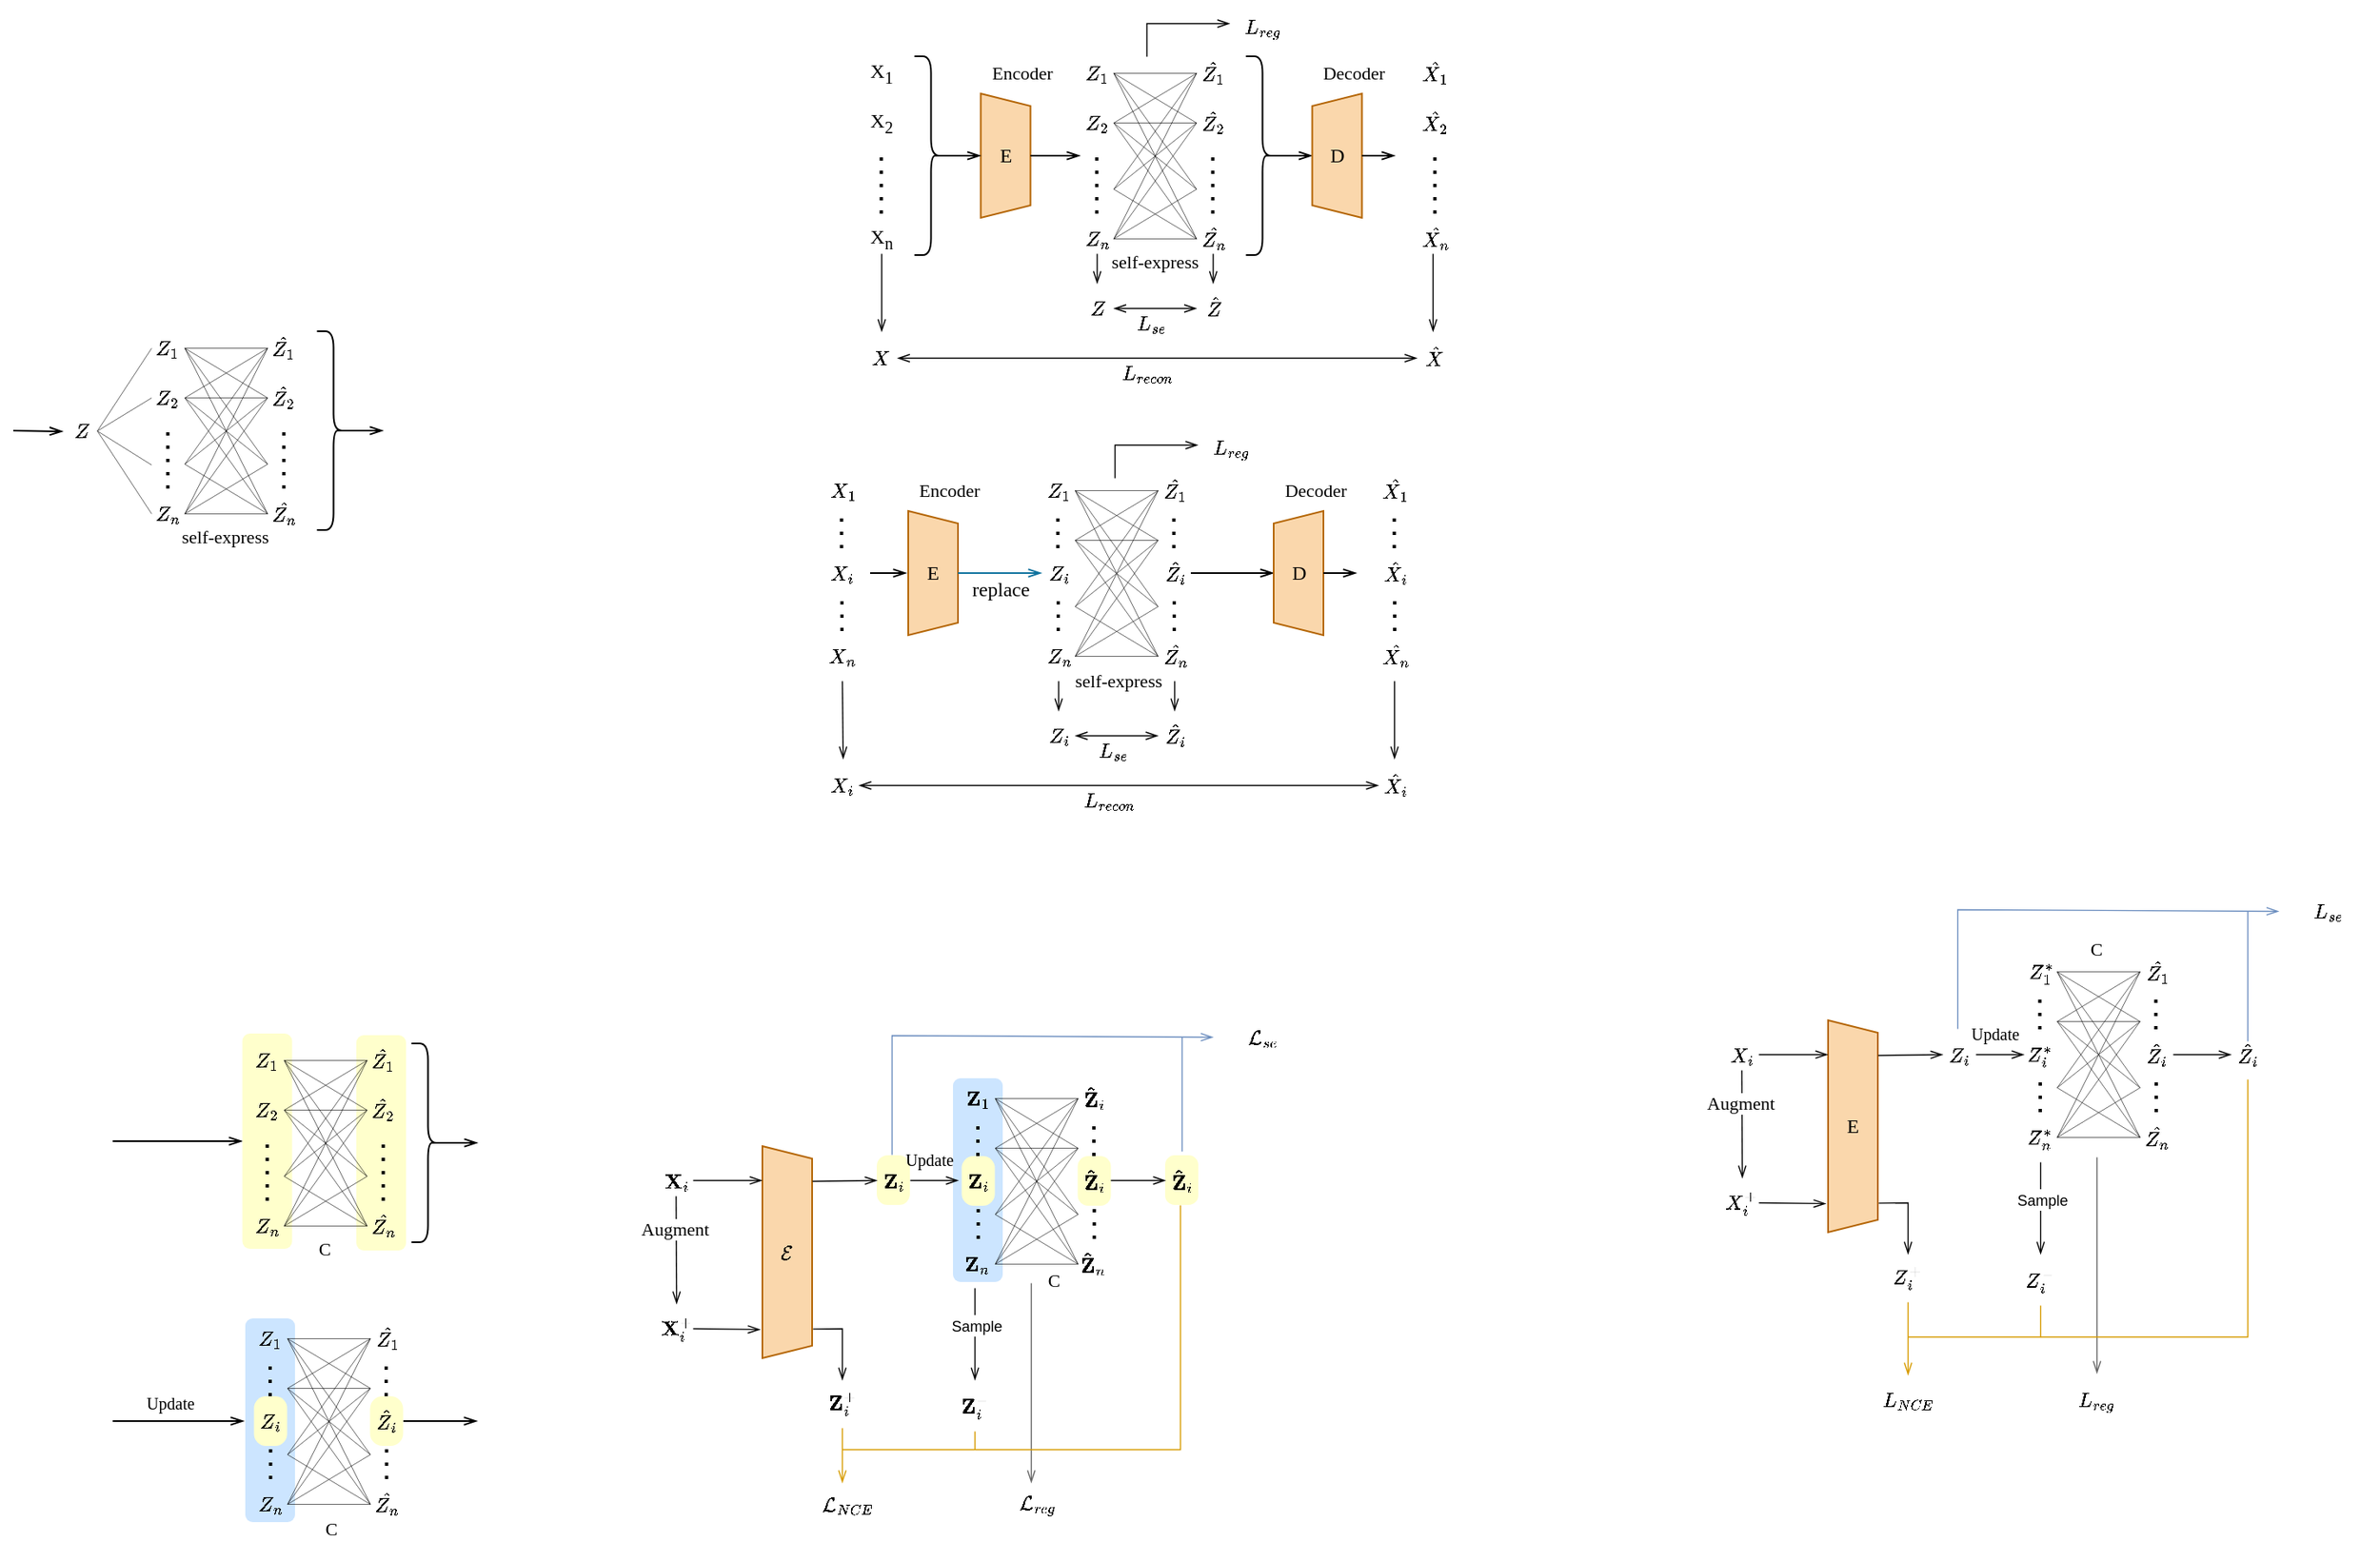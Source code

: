 <mxfile version="26.2.15">
  <diagram name="第 1 页" id="UdygwMZjY8NdEYgGrUYn">
    <mxGraphModel dx="1692" dy="506" grid="1" gridSize="10" guides="1" tooltips="1" connect="1" arrows="1" fold="1" page="1" pageScale="1" pageWidth="827" pageHeight="1169" math="1" shadow="0">
      <root>
        <mxCell id="0" />
        <mxCell id="1" parent="0" />
        <mxCell id="rkHvVx3Ez6-ziAKOJTC2-320" value="$$\mathbf{Z}_i$$" style="text;html=1;align=center;verticalAlign=middle;whiteSpace=wrap;rounded=1;fontFamily=Georgia;container=0;fillColor=light-dark(#ffffcc, #ededed);arcSize=33;" parent="1" vertex="1">
          <mxGeometry x="-99" y="732.5" width="20" height="30" as="geometry" />
        </mxCell>
        <mxCell id="MKTbrQnoti2lImlamXTL-55" value="" style="rounded=1;whiteSpace=wrap;html=1;strokeColor=none;fillColor=#CCE5FF;" vertex="1" parent="1">
          <mxGeometry x="-53" y="686" width="30" height="123" as="geometry" />
        </mxCell>
        <mxCell id="YoAfKYD_kycg_FNXqTaX-2" value="" style="rounded=1;whiteSpace=wrap;html=1;strokeColor=none;fillColor=#CCE5FF;" parent="1" vertex="1">
          <mxGeometry x="-480" y="831" width="30" height="123" as="geometry" />
        </mxCell>
        <mxCell id="rkHvVx3Ez6-ziAKOJTC2-20" value="E" style="shape=trapezoid;perimeter=trapezoidPerimeter;whiteSpace=wrap;html=1;fixedSize=1;direction=south;size=7.5;fillColor=#fad7ac;strokeColor=#b46504;fontFamily=Georgia;" parent="1" vertex="1">
          <mxGeometry x="-36.25" y="91.5" width="30" height="75" as="geometry" />
        </mxCell>
        <mxCell id="rkHvVx3Ez6-ziAKOJTC2-22" value="" style="group;fontFamily=Georgia;" parent="1" vertex="1" connectable="0">
          <mxGeometry x="-126.25" y="64" width="70" height="130" as="geometry" />
        </mxCell>
        <mxCell id="rkHvVx3Ez6-ziAKOJTC2-13" value="X&lt;sub&gt;1&lt;/sub&gt;" style="text;html=1;align=center;verticalAlign=middle;whiteSpace=wrap;rounded=0;fontFamily=Georgia;container=0;" parent="rkHvVx3Ez6-ziAKOJTC2-22" vertex="1">
          <mxGeometry width="60" height="30" as="geometry" />
        </mxCell>
        <mxCell id="rkHvVx3Ez6-ziAKOJTC2-14" value="X&lt;sub&gt;2&lt;/sub&gt;" style="text;html=1;align=center;verticalAlign=middle;whiteSpace=wrap;rounded=0;fontFamily=Georgia;container=0;" parent="rkHvVx3Ez6-ziAKOJTC2-22" vertex="1">
          <mxGeometry y="30" width="60" height="30" as="geometry" />
        </mxCell>
        <mxCell id="rkHvVx3Ez6-ziAKOJTC2-15" value="X&lt;sub&gt;n&lt;/sub&gt;" style="text;html=1;align=center;verticalAlign=middle;whiteSpace=wrap;rounded=0;fontFamily=Georgia;container=0;" parent="rkHvVx3Ez6-ziAKOJTC2-22" vertex="1">
          <mxGeometry y="100" width="60" height="30" as="geometry" />
        </mxCell>
        <mxCell id="rkHvVx3Ez6-ziAKOJTC2-16" value="" style="endArrow=none;dashed=1;html=1;dashPattern=1 3;strokeWidth=2;rounded=0;exitX=0.5;exitY=0;exitDx=0;exitDy=0;entryX=0.5;entryY=1;entryDx=0;entryDy=0;fontFamily=Georgia;" parent="rkHvVx3Ez6-ziAKOJTC2-22" source="rkHvVx3Ez6-ziAKOJTC2-15" target="rkHvVx3Ez6-ziAKOJTC2-14" edge="1">
          <mxGeometry width="50" height="50" relative="1" as="geometry">
            <mxPoint x="100" y="100" as="sourcePoint" />
            <mxPoint x="150" y="50" as="targetPoint" />
          </mxGeometry>
        </mxCell>
        <mxCell id="rkHvVx3Ez6-ziAKOJTC2-17" value="" style="shape=curlyBracket;whiteSpace=wrap;html=1;rounded=1;flipH=1;labelPosition=right;verticalLabelPosition=middle;align=left;verticalAlign=middle;container=0;fontFamily=Georgia;" parent="rkHvVx3Ez6-ziAKOJTC2-22" vertex="1">
          <mxGeometry x="50" y="5" width="20" height="120" as="geometry" />
        </mxCell>
        <mxCell id="rkHvVx3Ez6-ziAKOJTC2-23" value="" style="endArrow=openThin;html=1;rounded=0;strokeWidth=1;endFill=0;exitX=0.1;exitY=0.5;exitDx=0;exitDy=0;exitPerimeter=0;entryX=0.5;entryY=1;entryDx=0;entryDy=0;fontFamily=Georgia;" parent="1" source="rkHvVx3Ez6-ziAKOJTC2-17" target="rkHvVx3Ez6-ziAKOJTC2-20" edge="1">
          <mxGeometry width="50" height="50" relative="1" as="geometry">
            <mxPoint x="43.75" y="239" as="sourcePoint" />
            <mxPoint x="93.75" y="189" as="targetPoint" />
          </mxGeometry>
        </mxCell>
        <mxCell id="rkHvVx3Ez6-ziAKOJTC2-24" value="" style="endArrow=openThin;html=1;rounded=0;strokeWidth=1;endFill=0;exitX=0.5;exitY=0;exitDx=0;exitDy=0;fontFamily=Georgia;" parent="1" source="rkHvVx3Ez6-ziAKOJTC2-20" edge="1">
          <mxGeometry width="50" height="50" relative="1" as="geometry">
            <mxPoint x="4.75" y="139" as="sourcePoint" />
            <mxPoint x="23.75" y="129" as="targetPoint" />
          </mxGeometry>
        </mxCell>
        <mxCell id="rkHvVx3Ez6-ziAKOJTC2-58" value="" style="group;fontFamily=Georgia;" parent="1" vertex="1" connectable="0">
          <mxGeometry x="23.75" y="64" width="100" height="140" as="geometry" />
        </mxCell>
        <mxCell id="rkHvVx3Ez6-ziAKOJTC2-29" value="$$Z_1$$" style="text;html=1;align=center;verticalAlign=middle;whiteSpace=wrap;rounded=0;fontFamily=Georgia;container=0;" parent="rkHvVx3Ez6-ziAKOJTC2-58" vertex="1">
          <mxGeometry width="20" height="30" as="geometry" />
        </mxCell>
        <mxCell id="rkHvVx3Ez6-ziAKOJTC2-30" value="$$Z_2$$" style="text;html=1;align=center;verticalAlign=middle;whiteSpace=wrap;rounded=0;fontFamily=Georgia;container=0;" parent="rkHvVx3Ez6-ziAKOJTC2-58" vertex="1">
          <mxGeometry y="30" width="20" height="30" as="geometry" />
        </mxCell>
        <mxCell id="rkHvVx3Ez6-ziAKOJTC2-31" value="$$Z_{n}$$" style="text;html=1;align=center;verticalAlign=middle;whiteSpace=wrap;rounded=0;fontFamily=Georgia;container=0;" parent="rkHvVx3Ez6-ziAKOJTC2-58" vertex="1">
          <mxGeometry y="100" width="20" height="30" as="geometry" />
        </mxCell>
        <mxCell id="rkHvVx3Ez6-ziAKOJTC2-32" value="" style="endArrow=none;dashed=1;html=1;dashPattern=1 3;strokeWidth=2;rounded=0;exitX=0.5;exitY=0;exitDx=0;exitDy=0;entryX=0.5;entryY=1;entryDx=0;entryDy=0;fontFamily=Georgia;" parent="rkHvVx3Ez6-ziAKOJTC2-58" source="rkHvVx3Ez6-ziAKOJTC2-31" target="rkHvVx3Ez6-ziAKOJTC2-30" edge="1">
          <mxGeometry width="50" height="50" relative="1" as="geometry">
            <mxPoint x="80" y="100" as="sourcePoint" />
            <mxPoint x="130" y="50" as="targetPoint" />
          </mxGeometry>
        </mxCell>
        <mxCell id="rkHvVx3Ez6-ziAKOJTC2-33" value="$$\hat{Z_1}$$" style="text;html=1;align=center;verticalAlign=middle;whiteSpace=wrap;rounded=0;fontFamily=Georgia;container=0;" parent="rkHvVx3Ez6-ziAKOJTC2-58" vertex="1">
          <mxGeometry x="70" width="20" height="30" as="geometry" />
        </mxCell>
        <mxCell id="rkHvVx3Ez6-ziAKOJTC2-34" value="$$\hat{Z_2}$$" style="text;html=1;align=center;verticalAlign=middle;whiteSpace=wrap;rounded=0;fontFamily=Georgia;container=0;" parent="rkHvVx3Ez6-ziAKOJTC2-58" vertex="1">
          <mxGeometry x="70" y="30" width="20" height="30" as="geometry" />
        </mxCell>
        <mxCell id="rkHvVx3Ez6-ziAKOJTC2-35" value="$$\hat{Z_{n}}$$" style="text;html=1;align=center;verticalAlign=middle;whiteSpace=wrap;rounded=0;fontFamily=Georgia;container=0;" parent="rkHvVx3Ez6-ziAKOJTC2-58" vertex="1">
          <mxGeometry x="70" y="100" width="20" height="30" as="geometry" />
        </mxCell>
        <mxCell id="rkHvVx3Ez6-ziAKOJTC2-36" value="" style="endArrow=none;dashed=1;html=1;dashPattern=1 3;strokeWidth=2;rounded=0;exitX=0.5;exitY=0;exitDx=0;exitDy=0;entryX=0.5;entryY=1;entryDx=0;entryDy=0;fontFamily=Georgia;" parent="rkHvVx3Ez6-ziAKOJTC2-58" source="rkHvVx3Ez6-ziAKOJTC2-35" target="rkHvVx3Ez6-ziAKOJTC2-34" edge="1">
          <mxGeometry width="50" height="50" relative="1" as="geometry">
            <mxPoint x="150" y="100" as="sourcePoint" />
            <mxPoint x="200" y="50" as="targetPoint" />
          </mxGeometry>
        </mxCell>
        <mxCell id="rkHvVx3Ez6-ziAKOJTC2-39" value="" style="endArrow=none;html=1;rounded=0;strokeWidth=0.3;endFill=0;startFill=0;exitX=1;exitY=0.5;exitDx=0;exitDy=0;entryX=0;entryY=0.5;entryDx=0;entryDy=0;fontFamily=Georgia;" parent="rkHvVx3Ez6-ziAKOJTC2-58" source="rkHvVx3Ez6-ziAKOJTC2-29" target="rkHvVx3Ez6-ziAKOJTC2-35" edge="1">
          <mxGeometry width="50" height="50" relative="1" as="geometry">
            <mxPoint x="-170.0" y="185" as="sourcePoint" />
            <mxPoint x="-120.04" y="285" as="targetPoint" />
          </mxGeometry>
        </mxCell>
        <mxCell id="rkHvVx3Ez6-ziAKOJTC2-42" value="" style="endArrow=none;html=1;rounded=0;strokeWidth=0.3;endFill=0;startFill=0;exitX=1;exitY=0.5;exitDx=0;exitDy=0;entryX=0;entryY=0.5;entryDx=0;entryDy=0;fontFamily=Georgia;" parent="rkHvVx3Ez6-ziAKOJTC2-58" source="rkHvVx3Ez6-ziAKOJTC2-30" target="rkHvVx3Ez6-ziAKOJTC2-35" edge="1">
          <mxGeometry width="50" height="50" relative="1" as="geometry">
            <mxPoint x="30" y="25" as="sourcePoint" />
            <mxPoint x="80" y="125" as="targetPoint" />
          </mxGeometry>
        </mxCell>
        <mxCell id="rkHvVx3Ez6-ziAKOJTC2-43" value="" style="endArrow=none;html=1;rounded=0;strokeWidth=0.3;endFill=0;startFill=0;entryX=0;entryY=0.5;entryDx=0;entryDy=0;fontFamily=Georgia;" parent="rkHvVx3Ez6-ziAKOJTC2-58" target="rkHvVx3Ez6-ziAKOJTC2-35" edge="1">
          <mxGeometry width="50" height="50" relative="1" as="geometry">
            <mxPoint x="20" y="85" as="sourcePoint" />
            <mxPoint x="80" y="125" as="targetPoint" />
          </mxGeometry>
        </mxCell>
        <mxCell id="rkHvVx3Ez6-ziAKOJTC2-44" value="" style="endArrow=none;html=1;rounded=0;strokeWidth=0.3;endFill=0;startFill=0;entryX=0;entryY=0.5;entryDx=0;entryDy=0;exitX=1;exitY=0.5;exitDx=0;exitDy=0;fontFamily=Georgia;" parent="rkHvVx3Ez6-ziAKOJTC2-58" source="rkHvVx3Ez6-ziAKOJTC2-31" target="rkHvVx3Ez6-ziAKOJTC2-35" edge="1">
          <mxGeometry width="50" height="50" relative="1" as="geometry">
            <mxPoint x="30" y="95" as="sourcePoint" />
            <mxPoint x="80" y="125" as="targetPoint" />
          </mxGeometry>
        </mxCell>
        <mxCell id="rkHvVx3Ez6-ziAKOJTC2-45" value="" style="endArrow=none;html=1;rounded=0;strokeWidth=0.3;endFill=0;startFill=0;exitX=1;exitY=0.5;exitDx=0;exitDy=0;entryX=0;entryY=0.5;entryDx=0;entryDy=0;fontFamily=Georgia;" parent="rkHvVx3Ez6-ziAKOJTC2-58" source="rkHvVx3Ez6-ziAKOJTC2-29" target="rkHvVx3Ez6-ziAKOJTC2-33" edge="1">
          <mxGeometry width="50" height="50" relative="1" as="geometry">
            <mxPoint x="30" y="25" as="sourcePoint" />
            <mxPoint x="80" y="125" as="targetPoint" />
          </mxGeometry>
        </mxCell>
        <mxCell id="rkHvVx3Ez6-ziAKOJTC2-46" value="" style="endArrow=none;html=1;rounded=0;strokeWidth=0.3;endFill=0;startFill=0;exitX=1;exitY=0.5;exitDx=0;exitDy=0;entryX=0;entryY=0.5;entryDx=0;entryDy=0;fontFamily=Georgia;" parent="rkHvVx3Ez6-ziAKOJTC2-58" source="rkHvVx3Ez6-ziAKOJTC2-30" target="rkHvVx3Ez6-ziAKOJTC2-33" edge="1">
          <mxGeometry width="50" height="50" relative="1" as="geometry">
            <mxPoint x="30" y="25" as="sourcePoint" />
            <mxPoint x="80" y="25" as="targetPoint" />
          </mxGeometry>
        </mxCell>
        <mxCell id="rkHvVx3Ez6-ziAKOJTC2-47" value="" style="endArrow=none;html=1;rounded=0;strokeWidth=0.3;endFill=0;startFill=0;entryX=0;entryY=0.5;entryDx=0;entryDy=0;fontFamily=Georgia;" parent="rkHvVx3Ez6-ziAKOJTC2-58" target="rkHvVx3Ez6-ziAKOJTC2-33" edge="1">
          <mxGeometry width="50" height="50" relative="1" as="geometry">
            <mxPoint x="20" y="85" as="sourcePoint" />
            <mxPoint x="80" y="25" as="targetPoint" />
          </mxGeometry>
        </mxCell>
        <mxCell id="rkHvVx3Ez6-ziAKOJTC2-48" value="" style="endArrow=none;html=1;rounded=0;strokeWidth=0.3;endFill=0;startFill=0;entryX=0;entryY=0.5;entryDx=0;entryDy=0;exitX=1;exitY=0.5;exitDx=0;exitDy=0;fontFamily=Georgia;" parent="rkHvVx3Ez6-ziAKOJTC2-58" source="rkHvVx3Ez6-ziAKOJTC2-31" target="rkHvVx3Ez6-ziAKOJTC2-33" edge="1">
          <mxGeometry width="50" height="50" relative="1" as="geometry">
            <mxPoint x="30" y="95" as="sourcePoint" />
            <mxPoint x="80" y="25" as="targetPoint" />
          </mxGeometry>
        </mxCell>
        <mxCell id="rkHvVx3Ez6-ziAKOJTC2-49" value="" style="endArrow=none;html=1;rounded=0;strokeWidth=0.3;endFill=0;startFill=0;entryX=0;entryY=0.5;entryDx=0;entryDy=0;exitX=1;exitY=0.5;exitDx=0;exitDy=0;fontFamily=Georgia;" parent="rkHvVx3Ez6-ziAKOJTC2-58" source="rkHvVx3Ez6-ziAKOJTC2-30" target="rkHvVx3Ez6-ziAKOJTC2-34" edge="1">
          <mxGeometry width="50" height="50" relative="1" as="geometry">
            <mxPoint x="30" y="125" as="sourcePoint" />
            <mxPoint x="80" y="25" as="targetPoint" />
          </mxGeometry>
        </mxCell>
        <mxCell id="rkHvVx3Ez6-ziAKOJTC2-50" value="" style="endArrow=none;html=1;rounded=0;strokeWidth=0.3;endFill=0;startFill=0;exitX=1;exitY=0.5;exitDx=0;exitDy=0;fontFamily=Georgia;" parent="rkHvVx3Ez6-ziAKOJTC2-58" source="rkHvVx3Ez6-ziAKOJTC2-30" edge="1">
          <mxGeometry width="50" height="50" relative="1" as="geometry">
            <mxPoint x="30" y="125" as="sourcePoint" />
            <mxPoint x="70" y="85" as="targetPoint" />
          </mxGeometry>
        </mxCell>
        <mxCell id="rkHvVx3Ez6-ziAKOJTC2-51" value="" style="endArrow=none;html=1;rounded=0;strokeWidth=0.3;endFill=0;startFill=0;exitX=1;exitY=0.5;exitDx=0;exitDy=0;entryX=0;entryY=0.5;entryDx=0;entryDy=0;fontFamily=Georgia;" parent="rkHvVx3Ez6-ziAKOJTC2-58" source="rkHvVx3Ez6-ziAKOJTC2-31" target="rkHvVx3Ez6-ziAKOJTC2-34" edge="1">
          <mxGeometry width="50" height="50" relative="1" as="geometry">
            <mxPoint x="10" y="165" as="sourcePoint" />
            <mxPoint x="70" y="145" as="targetPoint" />
          </mxGeometry>
        </mxCell>
        <mxCell id="rkHvVx3Ez6-ziAKOJTC2-52" value="" style="endArrow=none;html=1;rounded=0;strokeWidth=0.3;endFill=0;startFill=0;exitX=1;exitY=0.5;exitDx=0;exitDy=0;fontFamily=Georgia;" parent="rkHvVx3Ez6-ziAKOJTC2-58" source="rkHvVx3Ez6-ziAKOJTC2-31" edge="1">
          <mxGeometry width="50" height="50" relative="1" as="geometry">
            <mxPoint x="30" y="125" as="sourcePoint" />
            <mxPoint x="70" y="85" as="targetPoint" />
          </mxGeometry>
        </mxCell>
        <mxCell id="rkHvVx3Ez6-ziAKOJTC2-53" value="" style="endArrow=none;html=1;rounded=0;strokeWidth=0.3;endFill=0;startFill=0;entryX=0;entryY=0.5;entryDx=0;entryDy=0;exitX=1;exitY=0.5;exitDx=0;exitDy=0;fontFamily=Georgia;" parent="rkHvVx3Ez6-ziAKOJTC2-58" source="rkHvVx3Ez6-ziAKOJTC2-29" target="rkHvVx3Ez6-ziAKOJTC2-34" edge="1">
          <mxGeometry width="50" height="50" relative="1" as="geometry">
            <mxPoint x="30" y="125" as="sourcePoint" />
            <mxPoint x="80" y="125" as="targetPoint" />
          </mxGeometry>
        </mxCell>
        <mxCell id="rkHvVx3Ez6-ziAKOJTC2-54" value="" style="endArrow=none;html=1;rounded=0;strokeWidth=0.3;endFill=0;startFill=0;entryX=0;entryY=0.5;entryDx=0;entryDy=0;fontFamily=Georgia;" parent="rkHvVx3Ez6-ziAKOJTC2-58" target="rkHvVx3Ez6-ziAKOJTC2-34" edge="1">
          <mxGeometry width="50" height="50" relative="1" as="geometry">
            <mxPoint x="20" y="85" as="sourcePoint" />
            <mxPoint x="80" y="125" as="targetPoint" />
          </mxGeometry>
        </mxCell>
        <mxCell id="rkHvVx3Ez6-ziAKOJTC2-55" value="" style="endArrow=none;html=1;rounded=0;strokeWidth=0.3;endFill=0;startFill=0;exitX=1;exitY=0.5;exitDx=0;exitDy=0;fontFamily=Georgia;" parent="rkHvVx3Ez6-ziAKOJTC2-58" source="rkHvVx3Ez6-ziAKOJTC2-29" edge="1">
          <mxGeometry width="50" height="50" relative="1" as="geometry">
            <mxPoint x="30" y="125" as="sourcePoint" />
            <mxPoint x="70" y="85" as="targetPoint" />
          </mxGeometry>
        </mxCell>
        <mxCell id="rkHvVx3Ez6-ziAKOJTC2-192" value="&lt;span style=&quot;font-size: 11px;&quot;&gt;&lt;font&gt;self-express&lt;/font&gt;&lt;/span&gt;" style="text;html=1;align=center;verticalAlign=middle;whiteSpace=wrap;rounded=0;fontFamily=Georgia;" parent="rkHvVx3Ez6-ziAKOJTC2-58" vertex="1">
          <mxGeometry x="5" y="121" width="80" height="15" as="geometry" />
        </mxCell>
        <mxCell id="rkHvVx3Ez6-ziAKOJTC2-59" value="" style="shape=curlyBracket;whiteSpace=wrap;html=1;rounded=1;flipH=1;labelPosition=right;verticalLabelPosition=middle;align=left;verticalAlign=middle;container=0;fontFamily=Georgia;" parent="1" vertex="1">
          <mxGeometry x="123.75" y="69" width="20" height="120" as="geometry" />
        </mxCell>
        <mxCell id="rkHvVx3Ez6-ziAKOJTC2-60" value="" style="endArrow=openThin;html=1;rounded=0;strokeWidth=1;endFill=0;exitX=0.1;exitY=0.5;exitDx=0;exitDy=0;exitPerimeter=0;entryX=0.5;entryY=1;entryDx=0;entryDy=0;fontFamily=Georgia;" parent="1" source="rkHvVx3Ez6-ziAKOJTC2-59" edge="1">
          <mxGeometry width="50" height="50" relative="1" as="geometry">
            <mxPoint x="243.75" y="239" as="sourcePoint" />
            <mxPoint x="163.75" y="129" as="targetPoint" />
          </mxGeometry>
        </mxCell>
        <mxCell id="rkHvVx3Ez6-ziAKOJTC2-61" value="D" style="shape=trapezoid;perimeter=trapezoidPerimeter;whiteSpace=wrap;html=1;fixedSize=1;direction=north;size=7.5;fillColor=#fad7ac;strokeColor=#b46504;fontFamily=Georgia;" parent="1" vertex="1">
          <mxGeometry x="163.75" y="91.5" width="30" height="75" as="geometry" />
        </mxCell>
        <mxCell id="rkHvVx3Ez6-ziAKOJTC2-62" value="" style="endArrow=openThin;html=1;rounded=0;strokeWidth=1;endFill=0;exitX=0.5;exitY=1;exitDx=0;exitDy=0;fontFamily=Georgia;" parent="1" source="rkHvVx3Ez6-ziAKOJTC2-61" edge="1">
          <mxGeometry width="50" height="50" relative="1" as="geometry">
            <mxPoint x="151.75" y="139" as="sourcePoint" />
            <mxPoint x="213.75" y="129" as="targetPoint" />
          </mxGeometry>
        </mxCell>
        <mxCell id="rkHvVx3Ez6-ziAKOJTC2-63" value="$$\hat{X_1}$$" style="text;html=1;align=center;verticalAlign=middle;whiteSpace=wrap;rounded=0;fontFamily=Georgia;container=0;" parent="1" vertex="1">
          <mxGeometry x="207.75" y="64" width="60" height="30" as="geometry" />
        </mxCell>
        <mxCell id="rkHvVx3Ez6-ziAKOJTC2-64" value="$$\hat{X_2}$$" style="text;html=1;align=center;verticalAlign=middle;whiteSpace=wrap;rounded=0;fontFamily=Georgia;container=0;" parent="1" vertex="1">
          <mxGeometry x="207.75" y="94" width="60" height="30" as="geometry" />
        </mxCell>
        <mxCell id="rkHvVx3Ez6-ziAKOJTC2-65" value="$$\hat{X_n}$$" style="text;html=1;align=center;verticalAlign=middle;whiteSpace=wrap;rounded=0;fontFamily=Georgia;container=0;" parent="1" vertex="1">
          <mxGeometry x="207.75" y="164" width="60" height="30" as="geometry" />
        </mxCell>
        <mxCell id="rkHvVx3Ez6-ziAKOJTC2-66" value="" style="endArrow=none;dashed=1;html=1;dashPattern=1 3;strokeWidth=2;rounded=0;exitX=0.5;exitY=0;exitDx=0;exitDy=0;entryX=0.5;entryY=1;entryDx=0;entryDy=0;fontFamily=Georgia;" parent="1" source="rkHvVx3Ez6-ziAKOJTC2-65" target="rkHvVx3Ez6-ziAKOJTC2-64" edge="1">
          <mxGeometry width="50" height="50" relative="1" as="geometry">
            <mxPoint x="307.75" y="164" as="sourcePoint" />
            <mxPoint x="357.75" y="114" as="targetPoint" />
          </mxGeometry>
        </mxCell>
        <mxCell id="rkHvVx3Ez6-ziAKOJTC2-71" value="&lt;font style=&quot;font-size: 11px;&quot;&gt;Encoder&lt;/font&gt;" style="text;html=1;align=center;verticalAlign=middle;whiteSpace=wrap;rounded=0;fontFamily=Georgia;" parent="1" vertex="1">
          <mxGeometry x="-36.25" y="71.5" width="50" height="15" as="geometry" />
        </mxCell>
        <mxCell id="rkHvVx3Ez6-ziAKOJTC2-72" value="&lt;font style=&quot;font-size: 11px;&quot;&gt;Decoder&lt;/font&gt;" style="text;html=1;align=center;verticalAlign=middle;whiteSpace=wrap;rounded=0;fontFamily=Georgia;" parent="1" vertex="1">
          <mxGeometry x="163.75" y="71.5" width="50" height="15" as="geometry" />
        </mxCell>
        <mxCell id="rkHvVx3Ez6-ziAKOJTC2-74" value="E" style="shape=trapezoid;perimeter=trapezoidPerimeter;whiteSpace=wrap;html=1;fixedSize=1;direction=south;size=7.5;fillColor=#fad7ac;strokeColor=#b46504;fontFamily=Georgia;" parent="1" vertex="1">
          <mxGeometry x="-80" y="343.5" width="30" height="75" as="geometry" />
        </mxCell>
        <mxCell id="rkHvVx3Ez6-ziAKOJTC2-81" value="" style="endArrow=openThin;html=1;rounded=0;strokeWidth=1;endFill=0;exitX=0.1;exitY=0.5;exitDx=0;exitDy=0;exitPerimeter=0;entryX=0.5;entryY=1;entryDx=0;entryDy=0;fontFamily=Georgia;" parent="1" edge="1">
          <mxGeometry width="50" height="50" relative="1" as="geometry">
            <mxPoint x="-103" y="381" as="sourcePoint" />
            <mxPoint x="-81" y="381" as="targetPoint" />
          </mxGeometry>
        </mxCell>
        <mxCell id="rkHvVx3Ez6-ziAKOJTC2-82" value="" style="endArrow=openThin;html=1;rounded=0;strokeWidth=1;endFill=0;exitX=0.5;exitY=0;exitDx=0;exitDy=0;entryX=0;entryY=0.5;entryDx=0;entryDy=0;fillColor=#b1ddf0;strokeColor=#10739e;fontFamily=Georgia;" parent="1" source="rkHvVx3Ez6-ziAKOJTC2-74" target="rkHvVx3Ez6-ziAKOJTC2-128" edge="1">
          <mxGeometry width="50" height="50" relative="1" as="geometry">
            <mxPoint x="-39" y="391" as="sourcePoint" />
            <mxPoint x="-20" y="381" as="targetPoint" />
          </mxGeometry>
        </mxCell>
        <mxCell id="rkHvVx3Ez6-ziAKOJTC2-83" value="" style="group;fontFamily=Georgia;" parent="1" vertex="1" connectable="0">
          <mxGeometry x="0.5" y="316" width="100" height="130" as="geometry" />
        </mxCell>
        <mxCell id="rkHvVx3Ez6-ziAKOJTC2-92" value="" style="endArrow=none;html=1;rounded=0;strokeWidth=0.3;endFill=0;startFill=0;exitX=1;exitY=0.5;exitDx=0;exitDy=0;entryX=0;entryY=0.5;entryDx=0;entryDy=0;fontFamily=Georgia;" parent="rkHvVx3Ez6-ziAKOJTC2-83" edge="1">
          <mxGeometry width="50" height="50" relative="1" as="geometry">
            <mxPoint x="20" y="15" as="sourcePoint" />
            <mxPoint x="70" y="115" as="targetPoint" />
          </mxGeometry>
        </mxCell>
        <mxCell id="rkHvVx3Ez6-ziAKOJTC2-93" value="" style="endArrow=none;html=1;rounded=0;strokeWidth=0.3;endFill=0;startFill=0;exitX=1;exitY=0.5;exitDx=0;exitDy=0;entryX=0;entryY=0.5;entryDx=0;entryDy=0;fontFamily=Georgia;" parent="rkHvVx3Ez6-ziAKOJTC2-83" edge="1">
          <mxGeometry width="50" height="50" relative="1" as="geometry">
            <mxPoint x="20" y="45" as="sourcePoint" />
            <mxPoint x="70" y="115" as="targetPoint" />
          </mxGeometry>
        </mxCell>
        <mxCell id="rkHvVx3Ez6-ziAKOJTC2-94" value="" style="endArrow=none;html=1;rounded=0;strokeWidth=0.3;endFill=0;startFill=0;entryX=0;entryY=0.5;entryDx=0;entryDy=0;fontFamily=Georgia;" parent="rkHvVx3Ez6-ziAKOJTC2-83" edge="1">
          <mxGeometry width="50" height="50" relative="1" as="geometry">
            <mxPoint x="20" y="85" as="sourcePoint" />
            <mxPoint x="70" y="115" as="targetPoint" />
          </mxGeometry>
        </mxCell>
        <mxCell id="rkHvVx3Ez6-ziAKOJTC2-95" value="" style="endArrow=none;html=1;rounded=0;strokeWidth=0.3;endFill=0;startFill=0;entryX=0;entryY=0.5;entryDx=0;entryDy=0;exitX=1;exitY=0.5;exitDx=0;exitDy=0;fontFamily=Georgia;" parent="rkHvVx3Ez6-ziAKOJTC2-83" edge="1">
          <mxGeometry width="50" height="50" relative="1" as="geometry">
            <mxPoint x="20" y="115" as="sourcePoint" />
            <mxPoint x="70" y="115" as="targetPoint" />
          </mxGeometry>
        </mxCell>
        <mxCell id="rkHvVx3Ez6-ziAKOJTC2-96" value="" style="endArrow=none;html=1;rounded=0;strokeWidth=0.3;endFill=0;startFill=0;exitX=1;exitY=0.5;exitDx=0;exitDy=0;entryX=0;entryY=0.5;entryDx=0;entryDy=0;fontFamily=Georgia;" parent="rkHvVx3Ez6-ziAKOJTC2-83" edge="1">
          <mxGeometry width="50" height="50" relative="1" as="geometry">
            <mxPoint x="20" y="15" as="sourcePoint" />
            <mxPoint x="70" y="15" as="targetPoint" />
          </mxGeometry>
        </mxCell>
        <mxCell id="rkHvVx3Ez6-ziAKOJTC2-97" value="" style="endArrow=none;html=1;rounded=0;strokeWidth=0.3;endFill=0;startFill=0;exitX=1;exitY=0.5;exitDx=0;exitDy=0;entryX=0;entryY=0.5;entryDx=0;entryDy=0;fontFamily=Georgia;" parent="rkHvVx3Ez6-ziAKOJTC2-83" edge="1">
          <mxGeometry width="50" height="50" relative="1" as="geometry">
            <mxPoint x="20" y="45" as="sourcePoint" />
            <mxPoint x="70" y="15" as="targetPoint" />
          </mxGeometry>
        </mxCell>
        <mxCell id="rkHvVx3Ez6-ziAKOJTC2-98" value="" style="endArrow=none;html=1;rounded=0;strokeWidth=0.3;endFill=0;startFill=0;entryX=0;entryY=0.5;entryDx=0;entryDy=0;fontFamily=Georgia;" parent="rkHvVx3Ez6-ziAKOJTC2-83" edge="1">
          <mxGeometry width="50" height="50" relative="1" as="geometry">
            <mxPoint x="20" y="85" as="sourcePoint" />
            <mxPoint x="70" y="15" as="targetPoint" />
          </mxGeometry>
        </mxCell>
        <mxCell id="rkHvVx3Ez6-ziAKOJTC2-99" value="" style="endArrow=none;html=1;rounded=0;strokeWidth=0.3;endFill=0;startFill=0;entryX=0;entryY=0.5;entryDx=0;entryDy=0;exitX=1;exitY=0.5;exitDx=0;exitDy=0;fontFamily=Georgia;" parent="rkHvVx3Ez6-ziAKOJTC2-83" edge="1">
          <mxGeometry width="50" height="50" relative="1" as="geometry">
            <mxPoint x="20" y="115" as="sourcePoint" />
            <mxPoint x="70" y="15" as="targetPoint" />
          </mxGeometry>
        </mxCell>
        <mxCell id="rkHvVx3Ez6-ziAKOJTC2-100" value="" style="endArrow=none;html=1;rounded=0;strokeWidth=0.3;endFill=0;startFill=0;entryX=0;entryY=0.5;entryDx=0;entryDy=0;exitX=1;exitY=0.5;exitDx=0;exitDy=0;fontFamily=Georgia;" parent="rkHvVx3Ez6-ziAKOJTC2-83" edge="1">
          <mxGeometry width="50" height="50" relative="1" as="geometry">
            <mxPoint x="20" y="45" as="sourcePoint" />
            <mxPoint x="70" y="45" as="targetPoint" />
          </mxGeometry>
        </mxCell>
        <mxCell id="rkHvVx3Ez6-ziAKOJTC2-101" value="" style="endArrow=none;html=1;rounded=0;strokeWidth=0.3;endFill=0;startFill=0;exitX=1;exitY=0.5;exitDx=0;exitDy=0;fontFamily=Georgia;" parent="rkHvVx3Ez6-ziAKOJTC2-83" edge="1">
          <mxGeometry width="50" height="50" relative="1" as="geometry">
            <mxPoint x="20" y="45" as="sourcePoint" />
            <mxPoint x="70" y="85" as="targetPoint" />
          </mxGeometry>
        </mxCell>
        <mxCell id="rkHvVx3Ez6-ziAKOJTC2-102" value="" style="endArrow=none;html=1;rounded=0;strokeWidth=0.3;endFill=0;startFill=0;exitX=1;exitY=0.5;exitDx=0;exitDy=0;entryX=0;entryY=0.5;entryDx=0;entryDy=0;fontFamily=Georgia;" parent="rkHvVx3Ez6-ziAKOJTC2-83" edge="1">
          <mxGeometry width="50" height="50" relative="1" as="geometry">
            <mxPoint x="20" y="115" as="sourcePoint" />
            <mxPoint x="70" y="45" as="targetPoint" />
          </mxGeometry>
        </mxCell>
        <mxCell id="rkHvVx3Ez6-ziAKOJTC2-103" value="" style="endArrow=none;html=1;rounded=0;strokeWidth=0.3;endFill=0;startFill=0;exitX=1;exitY=0.5;exitDx=0;exitDy=0;fontFamily=Georgia;" parent="rkHvVx3Ez6-ziAKOJTC2-83" edge="1">
          <mxGeometry width="50" height="50" relative="1" as="geometry">
            <mxPoint x="20" y="115" as="sourcePoint" />
            <mxPoint x="70" y="85" as="targetPoint" />
          </mxGeometry>
        </mxCell>
        <mxCell id="rkHvVx3Ez6-ziAKOJTC2-104" value="" style="endArrow=none;html=1;rounded=0;strokeWidth=0.3;endFill=0;startFill=0;entryX=0;entryY=0.5;entryDx=0;entryDy=0;exitX=1;exitY=0.5;exitDx=0;exitDy=0;fontFamily=Georgia;" parent="rkHvVx3Ez6-ziAKOJTC2-83" edge="1">
          <mxGeometry width="50" height="50" relative="1" as="geometry">
            <mxPoint x="20" y="15" as="sourcePoint" />
            <mxPoint x="70" y="45" as="targetPoint" />
          </mxGeometry>
        </mxCell>
        <mxCell id="rkHvVx3Ez6-ziAKOJTC2-105" value="" style="endArrow=none;html=1;rounded=0;strokeWidth=0.3;endFill=0;startFill=0;entryX=0;entryY=0.5;entryDx=0;entryDy=0;fontFamily=Georgia;" parent="rkHvVx3Ez6-ziAKOJTC2-83" edge="1">
          <mxGeometry width="50" height="50" relative="1" as="geometry">
            <mxPoint x="20" y="85" as="sourcePoint" />
            <mxPoint x="70" y="45" as="targetPoint" />
          </mxGeometry>
        </mxCell>
        <mxCell id="rkHvVx3Ez6-ziAKOJTC2-106" value="" style="endArrow=none;html=1;rounded=0;strokeWidth=0.3;endFill=0;startFill=0;exitX=1;exitY=0.5;exitDx=0;exitDy=0;fontFamily=Georgia;" parent="rkHvVx3Ez6-ziAKOJTC2-83" edge="1">
          <mxGeometry width="50" height="50" relative="1" as="geometry">
            <mxPoint x="20" y="15" as="sourcePoint" />
            <mxPoint x="70" y="85" as="targetPoint" />
          </mxGeometry>
        </mxCell>
        <mxCell id="rkHvVx3Ez6-ziAKOJTC2-125" value="$$Z_1$$" style="text;html=1;align=center;verticalAlign=middle;whiteSpace=wrap;rounded=0;fontFamily=Georgia;container=0;" parent="rkHvVx3Ez6-ziAKOJTC2-83" vertex="1">
          <mxGeometry x="3.75" width="12.5" height="30" as="geometry" />
        </mxCell>
        <mxCell id="rkHvVx3Ez6-ziAKOJTC2-126" value="$$Z_n$$" style="text;html=1;align=center;verticalAlign=middle;whiteSpace=wrap;rounded=0;fontFamily=Georgia;container=0;" parent="rkHvVx3Ez6-ziAKOJTC2-83" vertex="1">
          <mxGeometry y="100" width="20" height="30" as="geometry" />
        </mxCell>
        <mxCell id="rkHvVx3Ez6-ziAKOJTC2-127" value="" style="endArrow=none;dashed=1;html=1;dashPattern=1 3;strokeWidth=2;rounded=0;exitX=0.5;exitY=0;exitDx=0;exitDy=0;fontFamily=Georgia;" parent="rkHvVx3Ez6-ziAKOJTC2-83" source="rkHvVx3Ez6-ziAKOJTC2-126" edge="1">
          <mxGeometry width="50" height="50" relative="1" as="geometry">
            <mxPoint x="80" y="100" as="sourcePoint" />
            <mxPoint x="10" y="80" as="targetPoint" />
          </mxGeometry>
        </mxCell>
        <mxCell id="rkHvVx3Ez6-ziAKOJTC2-128" value="$$Z_i$$" style="text;html=1;align=center;verticalAlign=middle;whiteSpace=wrap;rounded=0;fontFamily=Georgia;container=0;" parent="rkHvVx3Ez6-ziAKOJTC2-83" vertex="1">
          <mxGeometry y="50" width="20" height="30" as="geometry" />
        </mxCell>
        <mxCell id="rkHvVx3Ez6-ziAKOJTC2-129" value="" style="endArrow=none;dashed=1;html=1;dashPattern=1 3;strokeWidth=2;rounded=0;exitX=0.5;exitY=0;exitDx=0;exitDy=0;fontFamily=Georgia;" parent="rkHvVx3Ez6-ziAKOJTC2-83" edge="1">
          <mxGeometry width="50" height="50" relative="1" as="geometry">
            <mxPoint x="9.76" y="50" as="sourcePoint" />
            <mxPoint x="9.76" y="30" as="targetPoint" />
          </mxGeometry>
        </mxCell>
        <mxCell id="rkHvVx3Ez6-ziAKOJTC2-132" value="$$\hat{Z_1}$$" style="text;html=1;align=center;verticalAlign=middle;whiteSpace=wrap;rounded=0;fontFamily=Georgia;container=0;" parent="rkHvVx3Ez6-ziAKOJTC2-83" vertex="1">
          <mxGeometry x="73.75" width="12.5" height="30" as="geometry" />
        </mxCell>
        <mxCell id="rkHvVx3Ez6-ziAKOJTC2-133" value="$$\hat{Z_n}$$" style="text;html=1;align=center;verticalAlign=middle;whiteSpace=wrap;rounded=0;fontFamily=Georgia;container=0;" parent="rkHvVx3Ez6-ziAKOJTC2-83" vertex="1">
          <mxGeometry x="70" y="100" width="20" height="30" as="geometry" />
        </mxCell>
        <mxCell id="rkHvVx3Ez6-ziAKOJTC2-134" value="" style="endArrow=none;dashed=1;html=1;dashPattern=1 3;strokeWidth=2;rounded=0;exitX=0.5;exitY=0;exitDx=0;exitDy=0;fontFamily=Georgia;" parent="rkHvVx3Ez6-ziAKOJTC2-83" source="rkHvVx3Ez6-ziAKOJTC2-133" edge="1">
          <mxGeometry width="50" height="50" relative="1" as="geometry">
            <mxPoint x="150" y="100" as="sourcePoint" />
            <mxPoint x="80" y="80" as="targetPoint" />
          </mxGeometry>
        </mxCell>
        <mxCell id="rkHvVx3Ez6-ziAKOJTC2-135" value="$$\hat{Z_i}$$" style="text;html=1;align=center;verticalAlign=middle;whiteSpace=wrap;rounded=0;fontFamily=Georgia;container=0;" parent="rkHvVx3Ez6-ziAKOJTC2-83" vertex="1">
          <mxGeometry x="70" y="50" width="20" height="30" as="geometry" />
        </mxCell>
        <mxCell id="rkHvVx3Ez6-ziAKOJTC2-136" value="" style="endArrow=none;dashed=1;html=1;dashPattern=1 3;strokeWidth=2;rounded=0;exitX=0.5;exitY=0;exitDx=0;exitDy=0;fontFamily=Georgia;" parent="rkHvVx3Ez6-ziAKOJTC2-83" edge="1">
          <mxGeometry width="50" height="50" relative="1" as="geometry">
            <mxPoint x="79.76" y="50" as="sourcePoint" />
            <mxPoint x="79.76" y="30" as="targetPoint" />
          </mxGeometry>
        </mxCell>
        <mxCell id="rkHvVx3Ez6-ziAKOJTC2-108" value="" style="endArrow=openThin;html=1;rounded=0;strokeWidth=1;endFill=0;exitX=1;exitY=0.5;exitDx=0;exitDy=0;entryX=0.5;entryY=1;entryDx=0;entryDy=0;fontFamily=Georgia;" parent="1" source="rkHvVx3Ez6-ziAKOJTC2-135" edge="1">
          <mxGeometry width="50" height="50" relative="1" as="geometry">
            <mxPoint x="118.5" y="381" as="sourcePoint" />
            <mxPoint x="140.5" y="381" as="targetPoint" />
          </mxGeometry>
        </mxCell>
        <mxCell id="rkHvVx3Ez6-ziAKOJTC2-109" value="D" style="shape=trapezoid;perimeter=trapezoidPerimeter;whiteSpace=wrap;html=1;fixedSize=1;direction=north;size=7.5;fillColor=#fad7ac;strokeColor=#b46504;fontFamily=Georgia;" parent="1" vertex="1">
          <mxGeometry x="140.5" y="343.5" width="30" height="75" as="geometry" />
        </mxCell>
        <mxCell id="rkHvVx3Ez6-ziAKOJTC2-110" value="" style="endArrow=openThin;html=1;rounded=0;strokeWidth=1;endFill=0;exitX=0.5;exitY=1;exitDx=0;exitDy=0;fontFamily=Georgia;" parent="1" source="rkHvVx3Ez6-ziAKOJTC2-109" edge="1">
          <mxGeometry width="50" height="50" relative="1" as="geometry">
            <mxPoint x="128.5" y="391" as="sourcePoint" />
            <mxPoint x="190.5" y="381" as="targetPoint" />
          </mxGeometry>
        </mxCell>
        <mxCell id="rkHvVx3Ez6-ziAKOJTC2-115" value="&lt;font style=&quot;font-size: 11px;&quot;&gt;Encoder&lt;/font&gt;" style="text;html=1;align=center;verticalAlign=middle;whiteSpace=wrap;rounded=0;fontFamily=Georgia;" parent="1" vertex="1">
          <mxGeometry x="-80" y="323.5" width="50" height="15" as="geometry" />
        </mxCell>
        <mxCell id="rkHvVx3Ez6-ziAKOJTC2-116" value="&lt;font style=&quot;font-size: 11px;&quot;&gt;Decoder&lt;/font&gt;" style="text;html=1;align=center;verticalAlign=middle;whiteSpace=wrap;rounded=0;fontFamily=Georgia;" parent="1" vertex="1">
          <mxGeometry x="140.5" y="323.5" width="50" height="15" as="geometry" />
        </mxCell>
        <mxCell id="rkHvVx3Ez6-ziAKOJTC2-118" value="$$X_1$$" style="text;html=1;align=center;verticalAlign=middle;whiteSpace=wrap;rounded=0;fontFamily=Georgia;container=0;" parent="1" vertex="1">
          <mxGeometry x="-126.25" y="316" width="12.5" height="30" as="geometry" />
        </mxCell>
        <mxCell id="rkHvVx3Ez6-ziAKOJTC2-120" value="$$X_n$$" style="text;html=1;align=center;verticalAlign=middle;whiteSpace=wrap;rounded=0;fontFamily=Georgia;container=0;" parent="1" vertex="1">
          <mxGeometry x="-130" y="416" width="20" height="30" as="geometry" />
        </mxCell>
        <mxCell id="rkHvVx3Ez6-ziAKOJTC2-121" value="" style="endArrow=none;dashed=1;html=1;dashPattern=1 3;strokeWidth=2;rounded=0;exitX=0.5;exitY=0;exitDx=0;exitDy=0;fontFamily=Georgia;" parent="1" source="rkHvVx3Ez6-ziAKOJTC2-120" edge="1">
          <mxGeometry width="50" height="50" relative="1" as="geometry">
            <mxPoint x="-50" y="416" as="sourcePoint" />
            <mxPoint x="-120" y="396" as="targetPoint" />
          </mxGeometry>
        </mxCell>
        <mxCell id="rkHvVx3Ez6-ziAKOJTC2-122" value="$$X_i$$" style="text;html=1;align=center;verticalAlign=middle;whiteSpace=wrap;rounded=0;fontFamily=Georgia;container=0;" parent="1" vertex="1">
          <mxGeometry x="-130" y="366" width="20" height="30" as="geometry" />
        </mxCell>
        <mxCell id="rkHvVx3Ez6-ziAKOJTC2-123" value="" style="endArrow=none;dashed=1;html=1;dashPattern=1 3;strokeWidth=2;rounded=0;exitX=0.5;exitY=0;exitDx=0;exitDy=0;fontFamily=Georgia;" parent="1" edge="1">
          <mxGeometry width="50" height="50" relative="1" as="geometry">
            <mxPoint x="-120.24" y="366" as="sourcePoint" />
            <mxPoint x="-120.24" y="346" as="targetPoint" />
          </mxGeometry>
        </mxCell>
        <mxCell id="rkHvVx3Ez6-ziAKOJTC2-131" value="replace" style="text;html=1;align=center;verticalAlign=middle;whiteSpace=wrap;rounded=0;fontFamily=Georgia;" parent="1" vertex="1">
          <mxGeometry x="-59.5" y="376" width="70" height="30" as="geometry" />
        </mxCell>
        <mxCell id="rkHvVx3Ez6-ziAKOJTC2-144" value="$$\hat{X_1}$$" style="text;html=1;align=center;verticalAlign=middle;whiteSpace=wrap;rounded=0;fontFamily=Georgia;container=0;" parent="1" vertex="1">
          <mxGeometry x="207.25" y="316" width="12.5" height="30" as="geometry" />
        </mxCell>
        <mxCell id="rkHvVx3Ez6-ziAKOJTC2-145" value="$$\hat{X_n}$$" style="text;html=1;align=center;verticalAlign=middle;whiteSpace=wrap;rounded=0;fontFamily=Georgia;container=0;" parent="1" vertex="1">
          <mxGeometry x="203.5" y="416" width="20" height="30" as="geometry" />
        </mxCell>
        <mxCell id="rkHvVx3Ez6-ziAKOJTC2-146" value="" style="endArrow=none;dashed=1;html=1;dashPattern=1 3;strokeWidth=2;rounded=0;exitX=0.5;exitY=0;exitDx=0;exitDy=0;fontFamily=Georgia;" parent="1" source="rkHvVx3Ez6-ziAKOJTC2-145" edge="1">
          <mxGeometry width="50" height="50" relative="1" as="geometry">
            <mxPoint x="283.5" y="416" as="sourcePoint" />
            <mxPoint x="213.5" y="396" as="targetPoint" />
          </mxGeometry>
        </mxCell>
        <mxCell id="rkHvVx3Ez6-ziAKOJTC2-147" value="$$\hat{X_i}$$" style="text;html=1;align=center;verticalAlign=middle;whiteSpace=wrap;rounded=0;fontFamily=Georgia;container=0;" parent="1" vertex="1">
          <mxGeometry x="203.5" y="366" width="20" height="30" as="geometry" />
        </mxCell>
        <mxCell id="rkHvVx3Ez6-ziAKOJTC2-148" value="" style="endArrow=none;dashed=1;html=1;dashPattern=1 3;strokeWidth=2;rounded=0;exitX=0.5;exitY=0;exitDx=0;exitDy=0;fontFamily=Georgia;" parent="1" edge="1">
          <mxGeometry width="50" height="50" relative="1" as="geometry">
            <mxPoint x="213.26" y="366" as="sourcePoint" />
            <mxPoint x="213.26" y="346" as="targetPoint" />
          </mxGeometry>
        </mxCell>
        <mxCell id="rkHvVx3Ez6-ziAKOJTC2-149" value="" style="endArrow=openThin;html=1;rounded=0;endFill=0;strokeWidth=0.7;exitX=0.5;exitY=1;exitDx=0;exitDy=0;fontFamily=Georgia;" parent="1" source="rkHvVx3Ez6-ziAKOJTC2-126" edge="1">
          <mxGeometry width="50" height="50" relative="1" as="geometry">
            <mxPoint x="-39.5" y="544" as="sourcePoint" />
            <mxPoint x="10.5" y="464" as="targetPoint" />
          </mxGeometry>
        </mxCell>
        <mxCell id="rkHvVx3Ez6-ziAKOJTC2-150" value="$$Z_i$$" style="text;html=1;align=center;verticalAlign=middle;whiteSpace=wrap;rounded=0;fontFamily=Georgia;container=0;" parent="1" vertex="1">
          <mxGeometry x="0.5" y="464" width="20" height="30" as="geometry" />
        </mxCell>
        <mxCell id="rkHvVx3Ez6-ziAKOJTC2-151" value="" style="endArrow=openThin;html=1;rounded=0;endFill=0;strokeWidth=0.7;exitX=0.5;exitY=1;exitDx=0;exitDy=0;fontFamily=Georgia;" parent="1" edge="1">
          <mxGeometry width="50" height="50" relative="1" as="geometry">
            <mxPoint x="80.5" y="446" as="sourcePoint" />
            <mxPoint x="80.5" y="464" as="targetPoint" />
          </mxGeometry>
        </mxCell>
        <mxCell id="rkHvVx3Ez6-ziAKOJTC2-179" value="$$\hat{Z_i}$$" style="text;html=1;align=center;verticalAlign=middle;whiteSpace=wrap;rounded=0;fontFamily=Georgia;container=0;" parent="1" vertex="1">
          <mxGeometry x="70.5" y="464" width="20" height="30" as="geometry" />
        </mxCell>
        <mxCell id="rkHvVx3Ez6-ziAKOJTC2-180" value="" style="endArrow=openThin;startArrow=openThin;html=1;rounded=0;startFill=0;endFill=0;strokeWidth=0.7;exitX=1;exitY=0.5;exitDx=0;exitDy=0;entryX=0;entryY=0.5;entryDx=0;entryDy=0;fontFamily=Georgia;" parent="1" source="rkHvVx3Ez6-ziAKOJTC2-150" target="rkHvVx3Ez6-ziAKOJTC2-179" edge="1">
          <mxGeometry width="50" height="50" relative="1" as="geometry">
            <mxPoint x="10.5" y="563" as="sourcePoint" />
            <mxPoint x="60.5" y="513" as="targetPoint" />
          </mxGeometry>
        </mxCell>
        <mxCell id="rkHvVx3Ez6-ziAKOJTC2-181" value="$$L_{se}$$" style="text;html=1;align=center;verticalAlign=middle;whiteSpace=wrap;rounded=0;fontFamily=Georgia;" parent="1" vertex="1">
          <mxGeometry x="13.5" y="473" width="60" height="30" as="geometry" />
        </mxCell>
        <mxCell id="rkHvVx3Ez6-ziAKOJTC2-183" value="" style="endArrow=openThin;html=1;rounded=0;endFill=0;strokeWidth=0.7;exitX=0.5;exitY=1;exitDx=0;exitDy=0;fontFamily=Georgia;" parent="1" source="rkHvVx3Ez6-ziAKOJTC2-120" edge="1">
          <mxGeometry width="50" height="50" relative="1" as="geometry">
            <mxPoint x="-17.5" y="456" as="sourcePoint" />
            <mxPoint x="-119.5" y="493" as="targetPoint" />
          </mxGeometry>
        </mxCell>
        <mxCell id="rkHvVx3Ez6-ziAKOJTC2-184" value="$$X_i$$" style="text;html=1;align=center;verticalAlign=middle;whiteSpace=wrap;rounded=0;fontFamily=Georgia;container=0;" parent="1" vertex="1">
          <mxGeometry x="-130" y="494" width="20" height="30" as="geometry" />
        </mxCell>
        <mxCell id="rkHvVx3Ez6-ziAKOJTC2-185" value="" style="endArrow=openThin;html=1;rounded=0;endFill=0;strokeWidth=0.7;exitX=0.5;exitY=1;exitDx=0;exitDy=0;fontFamily=Georgia;" parent="1" edge="1">
          <mxGeometry width="50" height="50" relative="1" as="geometry">
            <mxPoint x="213.16" y="446" as="sourcePoint" />
            <mxPoint x="213.16" y="493" as="targetPoint" />
          </mxGeometry>
        </mxCell>
        <mxCell id="rkHvVx3Ez6-ziAKOJTC2-186" value="$$\hat{X_i}$$" style="text;html=1;align=center;verticalAlign=middle;whiteSpace=wrap;rounded=0;fontFamily=Georgia;container=0;" parent="1" vertex="1">
          <mxGeometry x="203.5" y="494" width="20" height="30" as="geometry" />
        </mxCell>
        <mxCell id="rkHvVx3Ez6-ziAKOJTC2-187" value="" style="endArrow=openThin;startArrow=openThin;html=1;rounded=0;startFill=0;endFill=0;strokeWidth=0.7;exitX=1;exitY=0.5;exitDx=0;exitDy=0;entryX=0;entryY=0.5;entryDx=0;entryDy=0;fontFamily=Georgia;" parent="1" source="rkHvVx3Ez6-ziAKOJTC2-184" target="rkHvVx3Ez6-ziAKOJTC2-186" edge="1">
          <mxGeometry width="50" height="50" relative="1" as="geometry">
            <mxPoint x="30.5" y="489" as="sourcePoint" />
            <mxPoint x="80.5" y="489" as="targetPoint" />
          </mxGeometry>
        </mxCell>
        <mxCell id="rkHvVx3Ez6-ziAKOJTC2-188" value="$$L_{recon}$$" style="text;html=1;align=center;verticalAlign=middle;whiteSpace=wrap;rounded=0;fontFamily=Georgia;" parent="1" vertex="1">
          <mxGeometry x="10.5" y="503" width="60" height="30" as="geometry" />
        </mxCell>
        <mxCell id="rkHvVx3Ez6-ziAKOJTC2-189" value="" style="endArrow=openThin;html=1;rounded=0;endFill=0;strokeWidth=0.7;fontFamily=Georgia;" parent="1" edge="1">
          <mxGeometry width="50" height="50" relative="1" as="geometry">
            <mxPoint x="44.5" y="323.5" as="sourcePoint" />
            <mxPoint x="94.5" y="303.5" as="targetPoint" />
            <Array as="points">
              <mxPoint x="44.5" y="303.5" />
            </Array>
          </mxGeometry>
        </mxCell>
        <mxCell id="rkHvVx3Ez6-ziAKOJTC2-190" value="$$L_{reg}$$" style="text;html=1;align=center;verticalAlign=middle;whiteSpace=wrap;rounded=0;fontFamily=Georgia;" parent="1" vertex="1">
          <mxGeometry x="84.5" y="290" width="60" height="30" as="geometry" />
        </mxCell>
        <mxCell id="rkHvVx3Ez6-ziAKOJTC2-117" value="&lt;span style=&quot;font-size: 11px;&quot;&gt;self-express&lt;/span&gt;" style="text;html=1;align=center;verticalAlign=middle;whiteSpace=wrap;rounded=0;fontFamily=Georgia;" parent="1" vertex="1">
          <mxGeometry x="6.75" y="438" width="80" height="15" as="geometry" />
        </mxCell>
        <mxCell id="rkHvVx3Ez6-ziAKOJTC2-194" value="" style="endArrow=openThin;html=1;rounded=0;endFill=0;strokeWidth=0.7;exitX=0.5;exitY=1;exitDx=0;exitDy=0;fontFamily=Georgia;" parent="1" edge="1">
          <mxGeometry width="50" height="50" relative="1" as="geometry">
            <mxPoint x="33.75" y="188" as="sourcePoint" />
            <mxPoint x="33.75" y="206" as="targetPoint" />
          </mxGeometry>
        </mxCell>
        <mxCell id="rkHvVx3Ez6-ziAKOJTC2-195" value="$$Z$$" style="text;html=1;align=center;verticalAlign=middle;whiteSpace=wrap;rounded=0;fontFamily=Georgia;container=0;" parent="1" vertex="1">
          <mxGeometry x="23.75" y="206" width="20" height="30" as="geometry" />
        </mxCell>
        <mxCell id="rkHvVx3Ez6-ziAKOJTC2-196" value="" style="endArrow=openThin;html=1;rounded=0;endFill=0;strokeWidth=0.7;exitX=0.5;exitY=1;exitDx=0;exitDy=0;fontFamily=Georgia;" parent="1" edge="1">
          <mxGeometry width="50" height="50" relative="1" as="geometry">
            <mxPoint x="103.75" y="188" as="sourcePoint" />
            <mxPoint x="103.75" y="206" as="targetPoint" />
          </mxGeometry>
        </mxCell>
        <mxCell id="rkHvVx3Ez6-ziAKOJTC2-197" value="$$\hat{Z}$$" style="text;html=1;align=center;verticalAlign=middle;whiteSpace=wrap;rounded=0;fontFamily=Georgia;container=0;" parent="1" vertex="1">
          <mxGeometry x="93.75" y="206" width="20" height="30" as="geometry" />
        </mxCell>
        <mxCell id="rkHvVx3Ez6-ziAKOJTC2-198" value="" style="endArrow=openThin;startArrow=openThin;html=1;rounded=0;startFill=0;endFill=0;strokeWidth=0.7;exitX=1;exitY=0.5;exitDx=0;exitDy=0;entryX=0;entryY=0.5;entryDx=0;entryDy=0;fontFamily=Georgia;" parent="1" source="rkHvVx3Ez6-ziAKOJTC2-195" target="rkHvVx3Ez6-ziAKOJTC2-197" edge="1">
          <mxGeometry width="50" height="50" relative="1" as="geometry">
            <mxPoint x="33.75" y="305" as="sourcePoint" />
            <mxPoint x="83.75" y="255" as="targetPoint" />
          </mxGeometry>
        </mxCell>
        <mxCell id="rkHvVx3Ez6-ziAKOJTC2-199" value="$$L_{se}$$" style="text;html=1;align=center;verticalAlign=middle;whiteSpace=wrap;rounded=0;fontFamily=Georgia;" parent="1" vertex="1">
          <mxGeometry x="36.75" y="215" width="60" height="30" as="geometry" />
        </mxCell>
        <mxCell id="rkHvVx3Ez6-ziAKOJTC2-200" value="" style="endArrow=openThin;html=1;rounded=0;endFill=0;strokeWidth=0.7;exitX=0.5;exitY=1;exitDx=0;exitDy=0;fontFamily=Georgia;" parent="1" edge="1">
          <mxGeometry width="50" height="50" relative="1" as="geometry">
            <mxPoint x="-96.25" y="188" as="sourcePoint" />
            <mxPoint x="-96.25" y="235" as="targetPoint" />
          </mxGeometry>
        </mxCell>
        <mxCell id="rkHvVx3Ez6-ziAKOJTC2-201" value="$$X$$" style="text;html=1;align=center;verticalAlign=middle;whiteSpace=wrap;rounded=0;fontFamily=Georgia;container=0;" parent="1" vertex="1">
          <mxGeometry x="-106.75" y="236" width="20" height="30" as="geometry" />
        </mxCell>
        <mxCell id="rkHvVx3Ez6-ziAKOJTC2-202" value="" style="endArrow=openThin;html=1;rounded=0;endFill=0;strokeWidth=0.7;exitX=0.5;exitY=1;exitDx=0;exitDy=0;fontFamily=Georgia;" parent="1" edge="1">
          <mxGeometry width="50" height="50" relative="1" as="geometry">
            <mxPoint x="236.41" y="188" as="sourcePoint" />
            <mxPoint x="236.41" y="235" as="targetPoint" />
          </mxGeometry>
        </mxCell>
        <mxCell id="rkHvVx3Ez6-ziAKOJTC2-203" value="$$\hat{X}$$" style="text;html=1;align=center;verticalAlign=middle;whiteSpace=wrap;rounded=0;fontFamily=Georgia;container=0;" parent="1" vertex="1">
          <mxGeometry x="226.75" y="236" width="20" height="30" as="geometry" />
        </mxCell>
        <mxCell id="rkHvVx3Ez6-ziAKOJTC2-204" value="" style="endArrow=openThin;startArrow=openThin;html=1;rounded=0;startFill=0;endFill=0;strokeWidth=0.7;exitX=1;exitY=0.5;exitDx=0;exitDy=0;entryX=0;entryY=0.5;entryDx=0;entryDy=0;fontFamily=Georgia;" parent="1" source="rkHvVx3Ez6-ziAKOJTC2-201" target="rkHvVx3Ez6-ziAKOJTC2-203" edge="1">
          <mxGeometry width="50" height="50" relative="1" as="geometry">
            <mxPoint x="53.75" y="231" as="sourcePoint" />
            <mxPoint x="103.75" y="231" as="targetPoint" />
          </mxGeometry>
        </mxCell>
        <mxCell id="rkHvVx3Ez6-ziAKOJTC2-205" value="$$L_{recon}$$" style="text;html=1;align=center;verticalAlign=middle;whiteSpace=wrap;rounded=0;fontFamily=Georgia;" parent="1" vertex="1">
          <mxGeometry x="33.75" y="245" width="60" height="30" as="geometry" />
        </mxCell>
        <mxCell id="rkHvVx3Ez6-ziAKOJTC2-206" value="" style="endArrow=openThin;html=1;rounded=0;endFill=0;strokeWidth=0.7;fontFamily=Georgia;" parent="1" edge="1">
          <mxGeometry width="50" height="50" relative="1" as="geometry">
            <mxPoint x="63.75" y="69" as="sourcePoint" />
            <mxPoint x="113.75" y="49" as="targetPoint" />
            <Array as="points">
              <mxPoint x="63.75" y="49" />
            </Array>
          </mxGeometry>
        </mxCell>
        <mxCell id="rkHvVx3Ez6-ziAKOJTC2-207" value="$$L_{reg}$$" style="text;html=1;align=center;verticalAlign=middle;whiteSpace=wrap;rounded=0;fontFamily=Georgia;" parent="1" vertex="1">
          <mxGeometry x="103.75" y="35.5" width="60" height="30" as="geometry" />
        </mxCell>
        <mxCell id="rkHvVx3Ez6-ziAKOJTC2-208" value="$$\mathbf{X}_i$$" style="text;html=1;align=center;verticalAlign=middle;whiteSpace=wrap;rounded=0;fontFamily=Georgia;container=0;" parent="1" vertex="1">
          <mxGeometry x="-230" y="734" width="20" height="27" as="geometry" />
        </mxCell>
        <mxCell id="rkHvVx3Ez6-ziAKOJTC2-209" value="$$\mathbf{X}^+_i$$" style="text;html=1;align=center;verticalAlign=middle;whiteSpace=wrap;rounded=0;fontFamily=Georgia;container=0;" parent="1" vertex="1">
          <mxGeometry x="-230" y="822" width="20" height="30" as="geometry" />
        </mxCell>
        <mxCell id="rkHvVx3Ez6-ziAKOJTC2-214" value="" style="endArrow=openThin;html=1;rounded=0;endFill=0;strokeWidth=0.7;exitX=0.5;exitY=1;exitDx=0;exitDy=0;entryX=0.5;entryY=0;entryDx=0;entryDy=0;fontFamily=Georgia;" parent="1" target="rkHvVx3Ez6-ziAKOJTC2-209" edge="1">
          <mxGeometry width="50" height="50" relative="1" as="geometry">
            <mxPoint x="-220.3" y="757" as="sourcePoint" />
            <mxPoint x="-220.3" y="804" as="targetPoint" />
          </mxGeometry>
        </mxCell>
        <mxCell id="rkHvVx3Ez6-ziAKOJTC2-216" value="Augment" style="edgeLabel;html=1;align=center;verticalAlign=middle;resizable=0;points=[];fontFamily=Georgia;" parent="rkHvVx3Ez6-ziAKOJTC2-214" vertex="1" connectable="0">
          <mxGeometry x="-0.395" y="-1" relative="1" as="geometry">
            <mxPoint as="offset" />
          </mxGeometry>
        </mxCell>
        <mxCell id="rkHvVx3Ez6-ziAKOJTC2-215" value="$$\mathcal{E}$$" style="shape=trapezoid;perimeter=trapezoidPerimeter;whiteSpace=wrap;html=1;fixedSize=1;direction=south;size=7.5;fillColor=#fad7ac;strokeColor=#b46504;fontFamily=Georgia;" parent="1" vertex="1">
          <mxGeometry x="-168" y="727" width="30" height="128" as="geometry" />
        </mxCell>
        <mxCell id="rkHvVx3Ez6-ziAKOJTC2-222" value="" style="endArrow=openThin;html=1;rounded=0;endFill=0;strokeWidth=0.7;exitX=1;exitY=0.5;exitDx=0;exitDy=0;entryX=0.16;entryY=1.014;entryDx=0;entryDy=0;entryPerimeter=0;fontFamily=Georgia;" parent="1" source="rkHvVx3Ez6-ziAKOJTC2-208" target="rkHvVx3Ez6-ziAKOJTC2-215" edge="1">
          <mxGeometry width="50" height="50" relative="1" as="geometry">
            <mxPoint x="-357.34" y="831" as="sourcePoint" />
            <mxPoint x="-357.34" y="878" as="targetPoint" />
          </mxGeometry>
        </mxCell>
        <mxCell id="rkHvVx3Ez6-ziAKOJTC2-223" value="" style="endArrow=openThin;html=1;rounded=0;endFill=0;strokeWidth=0.7;exitX=1;exitY=0.5;exitDx=0;exitDy=0;entryX=0.863;entryY=1.052;entryDx=0;entryDy=0;entryPerimeter=0;fontFamily=Georgia;" parent="1" source="rkHvVx3Ez6-ziAKOJTC2-209" target="rkHvVx3Ez6-ziAKOJTC2-215" edge="1">
          <mxGeometry width="50" height="50" relative="1" as="geometry">
            <mxPoint x="-200" y="758" as="sourcePoint" />
            <mxPoint x="-130" y="758" as="targetPoint" />
          </mxGeometry>
        </mxCell>
        <mxCell id="rkHvVx3Ez6-ziAKOJTC2-224" value="" style="endArrow=openThin;html=1;rounded=0;endFill=0;strokeWidth=0.7;exitX=1;exitY=0.5;exitDx=0;exitDy=0;entryX=0;entryY=0.5;entryDx=0;entryDy=0;fontFamily=Georgia;" parent="1" target="rkHvVx3Ez6-ziAKOJTC2-320" edge="1">
          <mxGeometry width="50" height="50" relative="1" as="geometry">
            <mxPoint x="-138" y="748" as="sourcePoint" />
            <mxPoint x="-110" y="748" as="targetPoint" />
          </mxGeometry>
        </mxCell>
        <mxCell id="rkHvVx3Ez6-ziAKOJTC2-226" value="$$\mathbf{Z}^+_i$$" style="text;html=1;align=center;verticalAlign=middle;whiteSpace=wrap;rounded=0;fontFamily=Georgia;container=0;" parent="1" vertex="1">
          <mxGeometry x="-130" y="867" width="20" height="30" as="geometry" />
        </mxCell>
        <mxCell id="rkHvVx3Ez6-ziAKOJTC2-227" value="" style="endArrow=openThin;html=1;rounded=0;endFill=0;strokeWidth=0.7;exitX=0.861;exitY=-0.012;exitDx=0;exitDy=0;exitPerimeter=0;fontFamily=Georgia;" parent="1" source="rkHvVx3Ez6-ziAKOJTC2-215" edge="1">
          <mxGeometry width="50" height="50" relative="1" as="geometry">
            <mxPoint x="-110" y="837" as="sourcePoint" />
            <mxPoint x="-120" y="868" as="targetPoint" />
            <Array as="points">
              <mxPoint x="-120" y="837" />
            </Array>
          </mxGeometry>
        </mxCell>
        <mxCell id="rkHvVx3Ez6-ziAKOJTC2-278" value="&lt;span style=&quot;font-size: 10px;&quot;&gt;Update&lt;/span&gt;" style="text;html=1;align=center;verticalAlign=middle;whiteSpace=wrap;rounded=0;fontFamily=Georgia;" parent="1" vertex="1">
          <mxGeometry x="-102" y="719.5" width="70" height="30" as="geometry" />
        </mxCell>
        <mxCell id="rkHvVx3Ez6-ziAKOJTC2-279" value="" style="endArrow=openThin;html=1;rounded=0;endFill=0;strokeWidth=0.7;exitX=0.5;exitY=1;exitDx=0;exitDy=0;fontFamily=Georgia;" parent="1" edge="1">
          <mxGeometry width="50" height="50" relative="1" as="geometry">
            <mxPoint x="-40" y="812.5" as="sourcePoint" />
            <mxPoint x="-40" y="868" as="targetPoint" />
          </mxGeometry>
        </mxCell>
        <mxCell id="rkHvVx3Ez6-ziAKOJTC2-363" value="&lt;font style=&quot;font-size: 9px;&quot;&gt;Sample&lt;/font&gt;" style="edgeLabel;html=1;align=center;verticalAlign=middle;resizable=0;points=[];" parent="rkHvVx3Ez6-ziAKOJTC2-279" vertex="1" connectable="0">
          <mxGeometry x="-0.192" y="1" relative="1" as="geometry">
            <mxPoint as="offset" />
          </mxGeometry>
        </mxCell>
        <mxCell id="rkHvVx3Ez6-ziAKOJTC2-280" value="$$\mathbf{Z}^-_i$$" style="text;html=1;align=center;verticalAlign=middle;whiteSpace=wrap;rounded=0;fontFamily=Georgia;container=0;" parent="1" vertex="1">
          <mxGeometry x="-50" y="869" width="20" height="30" as="geometry" />
        </mxCell>
        <mxCell id="rkHvVx3Ez6-ziAKOJTC2-282" value="$$\mathbf{\hat{Z}}_i$$" style="text;html=1;align=center;verticalAlign=middle;whiteSpace=wrap;rounded=1;fontFamily=Georgia;container=0;fillColor=light-dark(#ffffcc, #ededed);arcSize=29;" parent="1" vertex="1">
          <mxGeometry x="75" y="732.5" width="20" height="30" as="geometry" />
        </mxCell>
        <mxCell id="rkHvVx3Ez6-ziAKOJTC2-281" value="" style="endArrow=openThin;html=1;rounded=0;endFill=0;strokeWidth=0.7;exitX=1;exitY=0.5;exitDx=0;exitDy=0;fontFamily=Georgia;entryX=0;entryY=0.5;entryDx=0;entryDy=0;" parent="1" target="rkHvVx3Ez6-ziAKOJTC2-282" edge="1">
          <mxGeometry width="50" height="50" relative="1" as="geometry">
            <mxPoint x="40" y="747.5" as="sourcePoint" />
            <mxPoint x="90" y="748" as="targetPoint" />
          </mxGeometry>
        </mxCell>
        <mxCell id="rkHvVx3Ez6-ziAKOJTC2-291" value="" style="endArrow=openThin;html=1;rounded=0;endFill=0;strokeWidth=0.7;exitX=0.5;exitY=1;exitDx=0;exitDy=0;fillColor=#ffe6cc;strokeColor=#d79b00;fontFamily=Georgia;" parent="1" source="rkHvVx3Ez6-ziAKOJTC2-226" edge="1">
          <mxGeometry width="50" height="50" relative="1" as="geometry">
            <mxPoint x="-119.87" y="908" as="sourcePoint" />
            <mxPoint x="-120" y="930" as="targetPoint" />
            <Array as="points">
              <mxPoint x="-120" y="918" />
            </Array>
          </mxGeometry>
        </mxCell>
        <mxCell id="rkHvVx3Ez6-ziAKOJTC2-292" value="$$\mathcal{L}_{NCE}$$" style="text;html=1;align=center;verticalAlign=middle;whiteSpace=wrap;rounded=0;fontFamily=Georgia;" parent="1" vertex="1">
          <mxGeometry x="-146.75" y="928" width="60" height="30" as="geometry" />
        </mxCell>
        <mxCell id="rkHvVx3Ez6-ziAKOJTC2-321" value="" style="endArrow=openThin;html=1;rounded=0;endFill=0;strokeWidth=0.7;exitX=1;exitY=0.5;exitDx=0;exitDy=0;entryX=0;entryY=0.5;entryDx=0;entryDy=0;fontFamily=Georgia;" parent="1" source="rkHvVx3Ez6-ziAKOJTC2-320" edge="1">
          <mxGeometry width="50" height="50" relative="1" as="geometry">
            <mxPoint x="-128" y="758" as="sourcePoint" />
            <mxPoint x="-50" y="747.5" as="targetPoint" />
          </mxGeometry>
        </mxCell>
        <mxCell id="rkHvVx3Ez6-ziAKOJTC2-327" value="" style="endArrow=none;html=1;rounded=0;strokeWidth=0.7;fillColor=#dae8fc;strokeColor=#6c8ebf;fontFamily=Georgia;" parent="1" edge="1">
          <mxGeometry width="50" height="50" relative="1" as="geometry">
            <mxPoint x="85" y="661" as="sourcePoint" />
            <mxPoint x="85" y="730" as="targetPoint" />
            <Array as="points" />
          </mxGeometry>
        </mxCell>
        <mxCell id="rkHvVx3Ez6-ziAKOJTC2-330" value="" style="endArrow=openThin;html=1;rounded=0;endFill=0;strokeWidth=0.7;fillColor=#dae8fc;strokeColor=#6c8ebf;fontFamily=Georgia;entryX=0;entryY=0.5;entryDx=0;entryDy=0;" parent="1" target="rkHvVx3Ez6-ziAKOJTC2-331" edge="1">
          <mxGeometry width="50" height="50" relative="1" as="geometry">
            <mxPoint x="-90" y="732" as="sourcePoint" />
            <mxPoint x="100" y="628" as="targetPoint" />
            <Array as="points">
              <mxPoint x="-90" y="660" />
            </Array>
          </mxGeometry>
        </mxCell>
        <mxCell id="rkHvVx3Ez6-ziAKOJTC2-331" value="$$\mathcal{L}_{se}$$" style="text;html=1;align=center;verticalAlign=middle;whiteSpace=wrap;rounded=0;fontFamily=Georgia;" parent="1" vertex="1">
          <mxGeometry x="103.75" y="646" width="60" height="30" as="geometry" />
        </mxCell>
        <mxCell id="rkHvVx3Ez6-ziAKOJTC2-333" value="" style="endArrow=openThin;html=1;rounded=0;endFill=0;strokeWidth=0.7;exitX=0.5;exitY=1;exitDx=0;exitDy=0;fillColor=#f5f5f5;strokeColor=#666666;gradientColor=#b3b3b3;fontFamily=Georgia;" parent="1" edge="1">
          <mxGeometry width="50" height="50" relative="1" as="geometry">
            <mxPoint x="-6" y="809.5" as="sourcePoint" />
            <mxPoint x="-6" y="930" as="targetPoint" />
          </mxGeometry>
        </mxCell>
        <mxCell id="rkHvVx3Ez6-ziAKOJTC2-334" value="$$\mathcal{L}_{reg}$$" style="text;html=1;align=center;verticalAlign=middle;whiteSpace=wrap;rounded=0;fontFamily=Georgia;" parent="1" vertex="1">
          <mxGeometry x="-32" y="928" width="60" height="30" as="geometry" />
        </mxCell>
        <mxCell id="IQSZD82aV_4p_f1HVfES-34" value="" style="endArrow=openThin;html=1;rounded=0;strokeWidth=1;endFill=0;exitX=1;exitY=0.5;exitDx=0;exitDy=0;fontFamily=Georgia;" parent="1" source="IQSZD82aV_4p_f1HVfES-32" edge="1">
          <mxGeometry width="50" height="50" relative="1" as="geometry">
            <mxPoint x="-356.75" y="893" as="sourcePoint" />
            <mxPoint x="-340" y="893" as="targetPoint" />
            <Array as="points">
              <mxPoint x="-360" y="893" />
            </Array>
          </mxGeometry>
        </mxCell>
        <mxCell id="IQSZD82aV_4p_f1HVfES-64" value="&lt;span style=&quot;font-size: 11px;&quot;&gt;C&lt;/span&gt;" style="text;html=1;align=center;verticalAlign=middle;whiteSpace=wrap;rounded=0;fontFamily=Georgia;" parent="1" vertex="1">
          <mxGeometry x="-468.5" y="950" width="80" height="15" as="geometry" />
        </mxCell>
        <mxCell id="IQSZD82aV_4p_f1HVfES-73" value="" style="endArrow=openThin;html=1;rounded=0;strokeWidth=1;endFill=0;exitX=0.5;exitY=0;exitDx=0;exitDy=0;fontFamily=Georgia;" parent="1" edge="1">
          <mxGeometry width="50" height="50" relative="1" as="geometry">
            <mxPoint x="-620" y="295" as="sourcePoint" />
            <mxPoint x="-590" y="295.5" as="targetPoint" />
          </mxGeometry>
        </mxCell>
        <mxCell id="IQSZD82aV_4p_f1HVfES-74" value="" style="group;fontFamily=Georgia;" parent="1" vertex="1" connectable="0">
          <mxGeometry x="-536.75" y="230" width="100" height="140" as="geometry" />
        </mxCell>
        <mxCell id="IQSZD82aV_4p_f1HVfES-75" value="$$Z_1$$" style="text;html=1;align=center;verticalAlign=middle;whiteSpace=wrap;rounded=0;fontFamily=Georgia;container=0;" parent="IQSZD82aV_4p_f1HVfES-74" vertex="1">
          <mxGeometry width="20" height="30" as="geometry" />
        </mxCell>
        <mxCell id="IQSZD82aV_4p_f1HVfES-76" value="$$Z_2$$" style="text;html=1;align=center;verticalAlign=middle;whiteSpace=wrap;rounded=0;fontFamily=Georgia;container=0;" parent="IQSZD82aV_4p_f1HVfES-74" vertex="1">
          <mxGeometry y="30" width="20" height="30" as="geometry" />
        </mxCell>
        <mxCell id="IQSZD82aV_4p_f1HVfES-77" value="$$Z_{n}$$" style="text;html=1;align=center;verticalAlign=middle;whiteSpace=wrap;rounded=0;fontFamily=Georgia;container=0;" parent="IQSZD82aV_4p_f1HVfES-74" vertex="1">
          <mxGeometry y="100" width="20" height="30" as="geometry" />
        </mxCell>
        <mxCell id="IQSZD82aV_4p_f1HVfES-78" value="" style="endArrow=none;dashed=1;html=1;dashPattern=1 3;strokeWidth=2;rounded=0;exitX=0.5;exitY=0;exitDx=0;exitDy=0;entryX=0.5;entryY=1;entryDx=0;entryDy=0;fontFamily=Georgia;" parent="IQSZD82aV_4p_f1HVfES-74" source="IQSZD82aV_4p_f1HVfES-77" target="IQSZD82aV_4p_f1HVfES-76" edge="1">
          <mxGeometry width="50" height="50" relative="1" as="geometry">
            <mxPoint x="80" y="100" as="sourcePoint" />
            <mxPoint x="130" y="50" as="targetPoint" />
          </mxGeometry>
        </mxCell>
        <mxCell id="IQSZD82aV_4p_f1HVfES-79" value="$$\hat{Z_1}$$" style="text;html=1;align=center;verticalAlign=middle;whiteSpace=wrap;rounded=0;fontFamily=Georgia;container=0;" parent="IQSZD82aV_4p_f1HVfES-74" vertex="1">
          <mxGeometry x="70" width="20" height="30" as="geometry" />
        </mxCell>
        <mxCell id="IQSZD82aV_4p_f1HVfES-80" value="$$\hat{Z_2}$$" style="text;html=1;align=center;verticalAlign=middle;whiteSpace=wrap;rounded=0;fontFamily=Georgia;container=0;" parent="IQSZD82aV_4p_f1HVfES-74" vertex="1">
          <mxGeometry x="70" y="30" width="20" height="30" as="geometry" />
        </mxCell>
        <mxCell id="IQSZD82aV_4p_f1HVfES-81" value="$$\hat{Z_{n}}$$" style="text;html=1;align=center;verticalAlign=middle;whiteSpace=wrap;rounded=0;fontFamily=Georgia;container=0;" parent="IQSZD82aV_4p_f1HVfES-74" vertex="1">
          <mxGeometry x="70" y="100" width="20" height="30" as="geometry" />
        </mxCell>
        <mxCell id="IQSZD82aV_4p_f1HVfES-82" value="" style="endArrow=none;dashed=1;html=1;dashPattern=1 3;strokeWidth=2;rounded=0;exitX=0.5;exitY=0;exitDx=0;exitDy=0;entryX=0.5;entryY=1;entryDx=0;entryDy=0;fontFamily=Georgia;" parent="IQSZD82aV_4p_f1HVfES-74" source="IQSZD82aV_4p_f1HVfES-81" target="IQSZD82aV_4p_f1HVfES-80" edge="1">
          <mxGeometry width="50" height="50" relative="1" as="geometry">
            <mxPoint x="150" y="100" as="sourcePoint" />
            <mxPoint x="200" y="50" as="targetPoint" />
          </mxGeometry>
        </mxCell>
        <mxCell id="IQSZD82aV_4p_f1HVfES-83" value="" style="endArrow=none;html=1;rounded=0;strokeWidth=0.3;endFill=0;startFill=0;exitX=1;exitY=0.5;exitDx=0;exitDy=0;entryX=0;entryY=0.5;entryDx=0;entryDy=0;fontFamily=Georgia;" parent="IQSZD82aV_4p_f1HVfES-74" source="IQSZD82aV_4p_f1HVfES-75" target="IQSZD82aV_4p_f1HVfES-81" edge="1">
          <mxGeometry width="50" height="50" relative="1" as="geometry">
            <mxPoint x="-170.0" y="185" as="sourcePoint" />
            <mxPoint x="-120.04" y="285" as="targetPoint" />
          </mxGeometry>
        </mxCell>
        <mxCell id="IQSZD82aV_4p_f1HVfES-84" value="" style="endArrow=none;html=1;rounded=0;strokeWidth=0.3;endFill=0;startFill=0;exitX=1;exitY=0.5;exitDx=0;exitDy=0;entryX=0;entryY=0.5;entryDx=0;entryDy=0;fontFamily=Georgia;" parent="IQSZD82aV_4p_f1HVfES-74" source="IQSZD82aV_4p_f1HVfES-76" target="IQSZD82aV_4p_f1HVfES-81" edge="1">
          <mxGeometry width="50" height="50" relative="1" as="geometry">
            <mxPoint x="30" y="25" as="sourcePoint" />
            <mxPoint x="80" y="125" as="targetPoint" />
          </mxGeometry>
        </mxCell>
        <mxCell id="IQSZD82aV_4p_f1HVfES-85" value="" style="endArrow=none;html=1;rounded=0;strokeWidth=0.3;endFill=0;startFill=0;entryX=0;entryY=0.5;entryDx=0;entryDy=0;fontFamily=Georgia;" parent="IQSZD82aV_4p_f1HVfES-74" target="IQSZD82aV_4p_f1HVfES-81" edge="1">
          <mxGeometry width="50" height="50" relative="1" as="geometry">
            <mxPoint x="20" y="85" as="sourcePoint" />
            <mxPoint x="80" y="125" as="targetPoint" />
          </mxGeometry>
        </mxCell>
        <mxCell id="IQSZD82aV_4p_f1HVfES-86" value="" style="endArrow=none;html=1;rounded=0;strokeWidth=0.3;endFill=0;startFill=0;entryX=0;entryY=0.5;entryDx=0;entryDy=0;exitX=1;exitY=0.5;exitDx=0;exitDy=0;fontFamily=Georgia;" parent="IQSZD82aV_4p_f1HVfES-74" source="IQSZD82aV_4p_f1HVfES-77" target="IQSZD82aV_4p_f1HVfES-81" edge="1">
          <mxGeometry width="50" height="50" relative="1" as="geometry">
            <mxPoint x="30" y="95" as="sourcePoint" />
            <mxPoint x="80" y="125" as="targetPoint" />
          </mxGeometry>
        </mxCell>
        <mxCell id="IQSZD82aV_4p_f1HVfES-87" value="" style="endArrow=none;html=1;rounded=0;strokeWidth=0.3;endFill=0;startFill=0;exitX=1;exitY=0.5;exitDx=0;exitDy=0;entryX=0;entryY=0.5;entryDx=0;entryDy=0;fontFamily=Georgia;" parent="IQSZD82aV_4p_f1HVfES-74" source="IQSZD82aV_4p_f1HVfES-75" target="IQSZD82aV_4p_f1HVfES-79" edge="1">
          <mxGeometry width="50" height="50" relative="1" as="geometry">
            <mxPoint x="30" y="25" as="sourcePoint" />
            <mxPoint x="80" y="125" as="targetPoint" />
          </mxGeometry>
        </mxCell>
        <mxCell id="IQSZD82aV_4p_f1HVfES-88" value="" style="endArrow=none;html=1;rounded=0;strokeWidth=0.3;endFill=0;startFill=0;exitX=1;exitY=0.5;exitDx=0;exitDy=0;entryX=0;entryY=0.5;entryDx=0;entryDy=0;fontFamily=Georgia;" parent="IQSZD82aV_4p_f1HVfES-74" source="IQSZD82aV_4p_f1HVfES-76" target="IQSZD82aV_4p_f1HVfES-79" edge="1">
          <mxGeometry width="50" height="50" relative="1" as="geometry">
            <mxPoint x="30" y="25" as="sourcePoint" />
            <mxPoint x="80" y="25" as="targetPoint" />
          </mxGeometry>
        </mxCell>
        <mxCell id="IQSZD82aV_4p_f1HVfES-89" value="" style="endArrow=none;html=1;rounded=0;strokeWidth=0.3;endFill=0;startFill=0;entryX=0;entryY=0.5;entryDx=0;entryDy=0;fontFamily=Georgia;" parent="IQSZD82aV_4p_f1HVfES-74" target="IQSZD82aV_4p_f1HVfES-79" edge="1">
          <mxGeometry width="50" height="50" relative="1" as="geometry">
            <mxPoint x="20" y="85" as="sourcePoint" />
            <mxPoint x="80" y="25" as="targetPoint" />
          </mxGeometry>
        </mxCell>
        <mxCell id="IQSZD82aV_4p_f1HVfES-90" value="" style="endArrow=none;html=1;rounded=0;strokeWidth=0.3;endFill=0;startFill=0;entryX=0;entryY=0.5;entryDx=0;entryDy=0;exitX=1;exitY=0.5;exitDx=0;exitDy=0;fontFamily=Georgia;" parent="IQSZD82aV_4p_f1HVfES-74" source="IQSZD82aV_4p_f1HVfES-77" target="IQSZD82aV_4p_f1HVfES-79" edge="1">
          <mxGeometry width="50" height="50" relative="1" as="geometry">
            <mxPoint x="30" y="95" as="sourcePoint" />
            <mxPoint x="80" y="25" as="targetPoint" />
          </mxGeometry>
        </mxCell>
        <mxCell id="IQSZD82aV_4p_f1HVfES-91" value="" style="endArrow=none;html=1;rounded=0;strokeWidth=0.3;endFill=0;startFill=0;entryX=0;entryY=0.5;entryDx=0;entryDy=0;exitX=1;exitY=0.5;exitDx=0;exitDy=0;fontFamily=Georgia;" parent="IQSZD82aV_4p_f1HVfES-74" source="IQSZD82aV_4p_f1HVfES-76" target="IQSZD82aV_4p_f1HVfES-80" edge="1">
          <mxGeometry width="50" height="50" relative="1" as="geometry">
            <mxPoint x="30" y="125" as="sourcePoint" />
            <mxPoint x="80" y="25" as="targetPoint" />
          </mxGeometry>
        </mxCell>
        <mxCell id="IQSZD82aV_4p_f1HVfES-92" value="" style="endArrow=none;html=1;rounded=0;strokeWidth=0.3;endFill=0;startFill=0;exitX=1;exitY=0.5;exitDx=0;exitDy=0;fontFamily=Georgia;" parent="IQSZD82aV_4p_f1HVfES-74" source="IQSZD82aV_4p_f1HVfES-76" edge="1">
          <mxGeometry width="50" height="50" relative="1" as="geometry">
            <mxPoint x="30" y="125" as="sourcePoint" />
            <mxPoint x="70" y="85" as="targetPoint" />
          </mxGeometry>
        </mxCell>
        <mxCell id="IQSZD82aV_4p_f1HVfES-93" value="" style="endArrow=none;html=1;rounded=0;strokeWidth=0.3;endFill=0;startFill=0;exitX=1;exitY=0.5;exitDx=0;exitDy=0;entryX=0;entryY=0.5;entryDx=0;entryDy=0;fontFamily=Georgia;" parent="IQSZD82aV_4p_f1HVfES-74" source="IQSZD82aV_4p_f1HVfES-77" target="IQSZD82aV_4p_f1HVfES-80" edge="1">
          <mxGeometry width="50" height="50" relative="1" as="geometry">
            <mxPoint x="10" y="165" as="sourcePoint" />
            <mxPoint x="70" y="145" as="targetPoint" />
          </mxGeometry>
        </mxCell>
        <mxCell id="IQSZD82aV_4p_f1HVfES-94" value="" style="endArrow=none;html=1;rounded=0;strokeWidth=0.3;endFill=0;startFill=0;exitX=1;exitY=0.5;exitDx=0;exitDy=0;fontFamily=Georgia;" parent="IQSZD82aV_4p_f1HVfES-74" source="IQSZD82aV_4p_f1HVfES-77" edge="1">
          <mxGeometry width="50" height="50" relative="1" as="geometry">
            <mxPoint x="30" y="125" as="sourcePoint" />
            <mxPoint x="70" y="85" as="targetPoint" />
          </mxGeometry>
        </mxCell>
        <mxCell id="IQSZD82aV_4p_f1HVfES-95" value="" style="endArrow=none;html=1;rounded=0;strokeWidth=0.3;endFill=0;startFill=0;entryX=0;entryY=0.5;entryDx=0;entryDy=0;exitX=1;exitY=0.5;exitDx=0;exitDy=0;fontFamily=Georgia;" parent="IQSZD82aV_4p_f1HVfES-74" source="IQSZD82aV_4p_f1HVfES-75" target="IQSZD82aV_4p_f1HVfES-80" edge="1">
          <mxGeometry width="50" height="50" relative="1" as="geometry">
            <mxPoint x="30" y="125" as="sourcePoint" />
            <mxPoint x="80" y="125" as="targetPoint" />
          </mxGeometry>
        </mxCell>
        <mxCell id="IQSZD82aV_4p_f1HVfES-96" value="" style="endArrow=none;html=1;rounded=0;strokeWidth=0.3;endFill=0;startFill=0;entryX=0;entryY=0.5;entryDx=0;entryDy=0;fontFamily=Georgia;" parent="IQSZD82aV_4p_f1HVfES-74" target="IQSZD82aV_4p_f1HVfES-80" edge="1">
          <mxGeometry width="50" height="50" relative="1" as="geometry">
            <mxPoint x="20" y="85" as="sourcePoint" />
            <mxPoint x="80" y="125" as="targetPoint" />
          </mxGeometry>
        </mxCell>
        <mxCell id="IQSZD82aV_4p_f1HVfES-97" value="" style="endArrow=none;html=1;rounded=0;strokeWidth=0.3;endFill=0;startFill=0;exitX=1;exitY=0.5;exitDx=0;exitDy=0;fontFamily=Georgia;" parent="IQSZD82aV_4p_f1HVfES-74" source="IQSZD82aV_4p_f1HVfES-75" edge="1">
          <mxGeometry width="50" height="50" relative="1" as="geometry">
            <mxPoint x="30" y="125" as="sourcePoint" />
            <mxPoint x="70" y="85" as="targetPoint" />
          </mxGeometry>
        </mxCell>
        <mxCell id="IQSZD82aV_4p_f1HVfES-98" value="&lt;span style=&quot;font-size: 11px;&quot;&gt;&lt;font&gt;self-express&lt;/font&gt;&lt;/span&gt;" style="text;html=1;align=center;verticalAlign=middle;whiteSpace=wrap;rounded=0;fontFamily=Georgia;" parent="IQSZD82aV_4p_f1HVfES-74" vertex="1">
          <mxGeometry x="5" y="121" width="80" height="15" as="geometry" />
        </mxCell>
        <mxCell id="IQSZD82aV_4p_f1HVfES-99" value="" style="shape=curlyBracket;whiteSpace=wrap;html=1;rounded=1;flipH=1;labelPosition=right;verticalLabelPosition=middle;align=left;verticalAlign=middle;container=0;fontFamily=Georgia;" parent="1" vertex="1">
          <mxGeometry x="-436.75" y="235" width="20" height="120" as="geometry" />
        </mxCell>
        <mxCell id="IQSZD82aV_4p_f1HVfES-100" value="" style="endArrow=openThin;html=1;rounded=0;strokeWidth=1;endFill=0;exitX=0.1;exitY=0.5;exitDx=0;exitDy=0;exitPerimeter=0;entryX=0.5;entryY=1;entryDx=0;entryDy=0;fontFamily=Georgia;" parent="1" source="IQSZD82aV_4p_f1HVfES-99" edge="1">
          <mxGeometry width="50" height="50" relative="1" as="geometry">
            <mxPoint x="-316.75" y="405" as="sourcePoint" />
            <mxPoint x="-396.75" y="295" as="targetPoint" />
          </mxGeometry>
        </mxCell>
        <mxCell id="IQSZD82aV_4p_f1HVfES-148" value="$$Z$$" style="text;html=1;align=center;verticalAlign=middle;whiteSpace=wrap;rounded=0;fontFamily=Georgia;container=0;" parent="1" vertex="1">
          <mxGeometry x="-589.5" y="280" width="20" height="30" as="geometry" />
        </mxCell>
        <mxCell id="IQSZD82aV_4p_f1HVfES-151" value="" style="endArrow=none;html=1;rounded=0;strokeWidth=0.3;endFill=0;startFill=0;exitX=1;exitY=0.5;exitDx=0;exitDy=0;entryX=0;entryY=0.5;entryDx=0;entryDy=0;fontFamily=Georgia;" parent="1" source="IQSZD82aV_4p_f1HVfES-148" target="IQSZD82aV_4p_f1HVfES-75" edge="1">
          <mxGeometry width="50" height="50" relative="1" as="geometry">
            <mxPoint x="-506.75" y="255" as="sourcePoint" />
            <mxPoint x="-456.75" y="255" as="targetPoint" />
          </mxGeometry>
        </mxCell>
        <mxCell id="IQSZD82aV_4p_f1HVfES-152" value="" style="endArrow=none;html=1;rounded=0;strokeWidth=0.3;endFill=0;startFill=0;exitX=1;exitY=0.5;exitDx=0;exitDy=0;entryX=0;entryY=0.5;entryDx=0;entryDy=0;fontFamily=Georgia;" parent="1" source="IQSZD82aV_4p_f1HVfES-148" target="IQSZD82aV_4p_f1HVfES-76" edge="1">
          <mxGeometry width="50" height="50" relative="1" as="geometry">
            <mxPoint x="-559.25" y="305.5" as="sourcePoint" />
            <mxPoint x="-526.25" y="255.5" as="targetPoint" />
          </mxGeometry>
        </mxCell>
        <mxCell id="IQSZD82aV_4p_f1HVfES-153" value="" style="endArrow=none;html=1;rounded=0;strokeWidth=0.3;endFill=0;startFill=0;exitX=1;exitY=0.5;exitDx=0;exitDy=0;fontFamily=Georgia;entryX=0;entryY=0.5;entryDx=0;entryDy=0;" parent="1" source="IQSZD82aV_4p_f1HVfES-148" target="IQSZD82aV_4p_f1HVfES-77" edge="1">
          <mxGeometry width="50" height="50" relative="1" as="geometry">
            <mxPoint x="-559.25" y="305.5" as="sourcePoint" />
            <mxPoint x="-543.25" y="307.5" as="targetPoint" />
          </mxGeometry>
        </mxCell>
        <mxCell id="IQSZD82aV_4p_f1HVfES-154" value="" style="endArrow=none;html=1;rounded=0;strokeWidth=0.3;endFill=0;startFill=0;exitX=1;exitY=0.5;exitDx=0;exitDy=0;fontFamily=Georgia;entryX=1;entryY=0.5;entryDx=0;entryDy=0;" parent="1" target="IQSZD82aV_4p_f1HVfES-148" edge="1">
          <mxGeometry width="50" height="50" relative="1" as="geometry">
            <mxPoint x="-536.75" y="315.5" as="sourcePoint" />
            <mxPoint x="-553" y="295.5" as="targetPoint" />
          </mxGeometry>
        </mxCell>
        <mxCell id="IQSZD82aV_4p_f1HVfES-160" value="" style="endArrow=openThin;html=1;rounded=0;strokeWidth=1;endFill=0;fontFamily=Georgia;entryX=0;entryY=0.5;entryDx=0;entryDy=0;" parent="1" edge="1">
          <mxGeometry width="50" height="50" relative="1" as="geometry">
            <mxPoint x="-560" y="893" as="sourcePoint" />
            <mxPoint x="-480.75" y="893" as="targetPoint" />
          </mxGeometry>
        </mxCell>
        <mxCell id="IQSZD82aV_4p_f1HVfES-162" value="&lt;font style=&quot;font-size: 10px;&quot;&gt;Update&lt;/font&gt;" style="text;html=1;align=center;verticalAlign=middle;whiteSpace=wrap;rounded=0;fontFamily=Georgia;fontSize=11;" parent="1" vertex="1">
          <mxGeometry x="-550" y="874.5" width="50" height="15" as="geometry" />
        </mxCell>
        <mxCell id="IQSZD82aV_4p_f1HVfES-195" value="" style="endArrow=openThin;html=1;rounded=0;strokeWidth=1;endFill=0;fontFamily=Georgia;entryX=0;entryY=0.5;entryDx=0;entryDy=0;" parent="1" target="YoAfKYD_kycg_FNXqTaX-3" edge="1">
          <mxGeometry width="50" height="50" relative="1" as="geometry">
            <mxPoint x="-560" y="724" as="sourcePoint" />
            <mxPoint x="-581.75" y="762.5" as="targetPoint" />
          </mxGeometry>
        </mxCell>
        <mxCell id="IQSZD82aV_4p_f1HVfES-196" value="" style="group;fontFamily=Georgia;" parent="1" vertex="1" connectable="0">
          <mxGeometry x="-476.75" y="660" width="100" height="140" as="geometry" />
        </mxCell>
        <mxCell id="MKTbrQnoti2lImlamXTL-82" value="" style="rounded=1;whiteSpace=wrap;html=1;strokeColor=none;fillColor=#FFFFCC;" vertex="1" parent="IQSZD82aV_4p_f1HVfES-196">
          <mxGeometry x="63.75" width="30" height="130" as="geometry" />
        </mxCell>
        <mxCell id="YoAfKYD_kycg_FNXqTaX-3" value="" style="rounded=1;whiteSpace=wrap;html=1;strokeColor=none;fillColor=#FFFFCC;" parent="IQSZD82aV_4p_f1HVfES-196" vertex="1">
          <mxGeometry x="-5" y="-1" width="30" height="130" as="geometry" />
        </mxCell>
        <mxCell id="IQSZD82aV_4p_f1HVfES-197" value="$$Z_1$$" style="text;html=1;align=center;verticalAlign=middle;whiteSpace=wrap;rounded=0;fontFamily=Georgia;container=0;fillColor=#FFFFCC;" parent="IQSZD82aV_4p_f1HVfES-196" vertex="1">
          <mxGeometry width="20" height="30" as="geometry" />
        </mxCell>
        <mxCell id="IQSZD82aV_4p_f1HVfES-198" value="$$Z_2$$" style="text;html=1;align=center;verticalAlign=middle;whiteSpace=wrap;rounded=0;fontFamily=Georgia;container=0;" parent="IQSZD82aV_4p_f1HVfES-196" vertex="1">
          <mxGeometry y="30" width="20" height="30" as="geometry" />
        </mxCell>
        <mxCell id="IQSZD82aV_4p_f1HVfES-199" value="$$Z_{n}$$" style="text;html=1;align=center;verticalAlign=middle;whiteSpace=wrap;rounded=0;fontFamily=Georgia;container=0;" parent="IQSZD82aV_4p_f1HVfES-196" vertex="1">
          <mxGeometry y="100" width="20" height="30" as="geometry" />
        </mxCell>
        <mxCell id="IQSZD82aV_4p_f1HVfES-200" value="" style="endArrow=none;dashed=1;html=1;dashPattern=1 3;strokeWidth=2;rounded=0;exitX=0.5;exitY=0;exitDx=0;exitDy=0;entryX=0.5;entryY=1;entryDx=0;entryDy=0;fontFamily=Georgia;" parent="IQSZD82aV_4p_f1HVfES-196" source="IQSZD82aV_4p_f1HVfES-199" target="IQSZD82aV_4p_f1HVfES-198" edge="1">
          <mxGeometry width="50" height="50" relative="1" as="geometry">
            <mxPoint x="80" y="100" as="sourcePoint" />
            <mxPoint x="130" y="50" as="targetPoint" />
          </mxGeometry>
        </mxCell>
        <mxCell id="IQSZD82aV_4p_f1HVfES-201" value="$$\hat{Z_1}$$" style="text;html=1;align=center;verticalAlign=middle;whiteSpace=wrap;rounded=0;fontFamily=Georgia;container=0;" parent="IQSZD82aV_4p_f1HVfES-196" vertex="1">
          <mxGeometry x="70" width="20" height="30" as="geometry" />
        </mxCell>
        <mxCell id="IQSZD82aV_4p_f1HVfES-202" value="$$\hat{Z_2}$$" style="text;html=1;align=center;verticalAlign=middle;whiteSpace=wrap;rounded=0;fontFamily=Georgia;container=0;" parent="IQSZD82aV_4p_f1HVfES-196" vertex="1">
          <mxGeometry x="70" y="30" width="20" height="30" as="geometry" />
        </mxCell>
        <mxCell id="IQSZD82aV_4p_f1HVfES-203" value="$$\hat{Z_{n}}$$" style="text;html=1;align=center;verticalAlign=middle;whiteSpace=wrap;rounded=0;fontFamily=Georgia;container=0;" parent="IQSZD82aV_4p_f1HVfES-196" vertex="1">
          <mxGeometry x="70" y="100" width="20" height="30" as="geometry" />
        </mxCell>
        <mxCell id="IQSZD82aV_4p_f1HVfES-204" value="" style="endArrow=none;dashed=1;html=1;dashPattern=1 3;strokeWidth=2;rounded=0;exitX=0.5;exitY=0;exitDx=0;exitDy=0;entryX=0.5;entryY=1;entryDx=0;entryDy=0;fontFamily=Georgia;" parent="IQSZD82aV_4p_f1HVfES-196" source="IQSZD82aV_4p_f1HVfES-203" target="IQSZD82aV_4p_f1HVfES-202" edge="1">
          <mxGeometry width="50" height="50" relative="1" as="geometry">
            <mxPoint x="150" y="100" as="sourcePoint" />
            <mxPoint x="200" y="50" as="targetPoint" />
          </mxGeometry>
        </mxCell>
        <mxCell id="IQSZD82aV_4p_f1HVfES-205" value="" style="endArrow=none;html=1;rounded=0;strokeWidth=0.3;endFill=0;startFill=0;exitX=1;exitY=0.5;exitDx=0;exitDy=0;entryX=0;entryY=0.5;entryDx=0;entryDy=0;fontFamily=Georgia;" parent="IQSZD82aV_4p_f1HVfES-196" source="IQSZD82aV_4p_f1HVfES-197" target="IQSZD82aV_4p_f1HVfES-203" edge="1">
          <mxGeometry width="50" height="50" relative="1" as="geometry">
            <mxPoint x="-170.0" y="185" as="sourcePoint" />
            <mxPoint x="-120.04" y="285" as="targetPoint" />
          </mxGeometry>
        </mxCell>
        <mxCell id="IQSZD82aV_4p_f1HVfES-206" value="" style="endArrow=none;html=1;rounded=0;strokeWidth=0.3;endFill=0;startFill=0;exitX=1;exitY=0.5;exitDx=0;exitDy=0;entryX=0;entryY=0.5;entryDx=0;entryDy=0;fontFamily=Georgia;" parent="IQSZD82aV_4p_f1HVfES-196" source="IQSZD82aV_4p_f1HVfES-198" target="IQSZD82aV_4p_f1HVfES-203" edge="1">
          <mxGeometry width="50" height="50" relative="1" as="geometry">
            <mxPoint x="30" y="25" as="sourcePoint" />
            <mxPoint x="80" y="125" as="targetPoint" />
          </mxGeometry>
        </mxCell>
        <mxCell id="IQSZD82aV_4p_f1HVfES-207" value="" style="endArrow=none;html=1;rounded=0;strokeWidth=0.3;endFill=0;startFill=0;entryX=0;entryY=0.5;entryDx=0;entryDy=0;fontFamily=Georgia;" parent="IQSZD82aV_4p_f1HVfES-196" target="IQSZD82aV_4p_f1HVfES-203" edge="1">
          <mxGeometry width="50" height="50" relative="1" as="geometry">
            <mxPoint x="20" y="85" as="sourcePoint" />
            <mxPoint x="80" y="125" as="targetPoint" />
          </mxGeometry>
        </mxCell>
        <mxCell id="IQSZD82aV_4p_f1HVfES-208" value="" style="endArrow=none;html=1;rounded=0;strokeWidth=0.3;endFill=0;startFill=0;entryX=0;entryY=0.5;entryDx=0;entryDy=0;exitX=1;exitY=0.5;exitDx=0;exitDy=0;fontFamily=Georgia;" parent="IQSZD82aV_4p_f1HVfES-196" source="IQSZD82aV_4p_f1HVfES-199" target="IQSZD82aV_4p_f1HVfES-203" edge="1">
          <mxGeometry width="50" height="50" relative="1" as="geometry">
            <mxPoint x="30" y="95" as="sourcePoint" />
            <mxPoint x="80" y="125" as="targetPoint" />
          </mxGeometry>
        </mxCell>
        <mxCell id="IQSZD82aV_4p_f1HVfES-209" value="" style="endArrow=none;html=1;rounded=0;strokeWidth=0.3;endFill=0;startFill=0;exitX=1;exitY=0.5;exitDx=0;exitDy=0;entryX=0;entryY=0.5;entryDx=0;entryDy=0;fontFamily=Georgia;" parent="IQSZD82aV_4p_f1HVfES-196" source="IQSZD82aV_4p_f1HVfES-197" target="IQSZD82aV_4p_f1HVfES-201" edge="1">
          <mxGeometry width="50" height="50" relative="1" as="geometry">
            <mxPoint x="30" y="25" as="sourcePoint" />
            <mxPoint x="80" y="125" as="targetPoint" />
          </mxGeometry>
        </mxCell>
        <mxCell id="IQSZD82aV_4p_f1HVfES-210" value="" style="endArrow=none;html=1;rounded=0;strokeWidth=0.3;endFill=0;startFill=0;exitX=1;exitY=0.5;exitDx=0;exitDy=0;entryX=0;entryY=0.5;entryDx=0;entryDy=0;fontFamily=Georgia;" parent="IQSZD82aV_4p_f1HVfES-196" source="IQSZD82aV_4p_f1HVfES-198" target="IQSZD82aV_4p_f1HVfES-201" edge="1">
          <mxGeometry width="50" height="50" relative="1" as="geometry">
            <mxPoint x="30" y="25" as="sourcePoint" />
            <mxPoint x="80" y="25" as="targetPoint" />
          </mxGeometry>
        </mxCell>
        <mxCell id="IQSZD82aV_4p_f1HVfES-211" value="" style="endArrow=none;html=1;rounded=0;strokeWidth=0.3;endFill=0;startFill=0;entryX=0;entryY=0.5;entryDx=0;entryDy=0;fontFamily=Georgia;" parent="IQSZD82aV_4p_f1HVfES-196" target="IQSZD82aV_4p_f1HVfES-201" edge="1">
          <mxGeometry width="50" height="50" relative="1" as="geometry">
            <mxPoint x="20" y="85" as="sourcePoint" />
            <mxPoint x="80" y="25" as="targetPoint" />
          </mxGeometry>
        </mxCell>
        <mxCell id="IQSZD82aV_4p_f1HVfES-212" value="" style="endArrow=none;html=1;rounded=0;strokeWidth=0.3;endFill=0;startFill=0;entryX=0;entryY=0.5;entryDx=0;entryDy=0;exitX=1;exitY=0.5;exitDx=0;exitDy=0;fontFamily=Georgia;" parent="IQSZD82aV_4p_f1HVfES-196" source="IQSZD82aV_4p_f1HVfES-199" target="IQSZD82aV_4p_f1HVfES-201" edge="1">
          <mxGeometry width="50" height="50" relative="1" as="geometry">
            <mxPoint x="30" y="95" as="sourcePoint" />
            <mxPoint x="80" y="25" as="targetPoint" />
          </mxGeometry>
        </mxCell>
        <mxCell id="IQSZD82aV_4p_f1HVfES-213" value="" style="endArrow=none;html=1;rounded=0;strokeWidth=0.3;endFill=0;startFill=0;entryX=0;entryY=0.5;entryDx=0;entryDy=0;exitX=1;exitY=0.5;exitDx=0;exitDy=0;fontFamily=Georgia;" parent="IQSZD82aV_4p_f1HVfES-196" source="IQSZD82aV_4p_f1HVfES-198" target="IQSZD82aV_4p_f1HVfES-202" edge="1">
          <mxGeometry width="50" height="50" relative="1" as="geometry">
            <mxPoint x="30" y="125" as="sourcePoint" />
            <mxPoint x="80" y="25" as="targetPoint" />
          </mxGeometry>
        </mxCell>
        <mxCell id="IQSZD82aV_4p_f1HVfES-214" value="" style="endArrow=none;html=1;rounded=0;strokeWidth=0.3;endFill=0;startFill=0;exitX=1;exitY=0.5;exitDx=0;exitDy=0;fontFamily=Georgia;" parent="IQSZD82aV_4p_f1HVfES-196" source="IQSZD82aV_4p_f1HVfES-198" edge="1">
          <mxGeometry width="50" height="50" relative="1" as="geometry">
            <mxPoint x="30" y="125" as="sourcePoint" />
            <mxPoint x="70" y="85" as="targetPoint" />
          </mxGeometry>
        </mxCell>
        <mxCell id="IQSZD82aV_4p_f1HVfES-215" value="" style="endArrow=none;html=1;rounded=0;strokeWidth=0.3;endFill=0;startFill=0;exitX=1;exitY=0.5;exitDx=0;exitDy=0;entryX=0;entryY=0.5;entryDx=0;entryDy=0;fontFamily=Georgia;" parent="IQSZD82aV_4p_f1HVfES-196" source="IQSZD82aV_4p_f1HVfES-199" target="IQSZD82aV_4p_f1HVfES-202" edge="1">
          <mxGeometry width="50" height="50" relative="1" as="geometry">
            <mxPoint x="10" y="165" as="sourcePoint" />
            <mxPoint x="70" y="145" as="targetPoint" />
          </mxGeometry>
        </mxCell>
        <mxCell id="IQSZD82aV_4p_f1HVfES-216" value="" style="endArrow=none;html=1;rounded=0;strokeWidth=0.3;endFill=0;startFill=0;exitX=1;exitY=0.5;exitDx=0;exitDy=0;fontFamily=Georgia;" parent="IQSZD82aV_4p_f1HVfES-196" source="IQSZD82aV_4p_f1HVfES-199" edge="1">
          <mxGeometry width="50" height="50" relative="1" as="geometry">
            <mxPoint x="30" y="125" as="sourcePoint" />
            <mxPoint x="70" y="85" as="targetPoint" />
          </mxGeometry>
        </mxCell>
        <mxCell id="IQSZD82aV_4p_f1HVfES-217" value="" style="endArrow=none;html=1;rounded=0;strokeWidth=0.3;endFill=0;startFill=0;entryX=0;entryY=0.5;entryDx=0;entryDy=0;exitX=1;exitY=0.5;exitDx=0;exitDy=0;fontFamily=Georgia;" parent="IQSZD82aV_4p_f1HVfES-196" source="IQSZD82aV_4p_f1HVfES-197" target="IQSZD82aV_4p_f1HVfES-202" edge="1">
          <mxGeometry width="50" height="50" relative="1" as="geometry">
            <mxPoint x="30" y="125" as="sourcePoint" />
            <mxPoint x="80" y="125" as="targetPoint" />
          </mxGeometry>
        </mxCell>
        <mxCell id="IQSZD82aV_4p_f1HVfES-218" value="" style="endArrow=none;html=1;rounded=0;strokeWidth=0.3;endFill=0;startFill=0;entryX=0;entryY=0.5;entryDx=0;entryDy=0;fontFamily=Georgia;" parent="IQSZD82aV_4p_f1HVfES-196" target="IQSZD82aV_4p_f1HVfES-202" edge="1">
          <mxGeometry width="50" height="50" relative="1" as="geometry">
            <mxPoint x="20" y="85" as="sourcePoint" />
            <mxPoint x="80" y="125" as="targetPoint" />
          </mxGeometry>
        </mxCell>
        <mxCell id="IQSZD82aV_4p_f1HVfES-219" value="" style="endArrow=none;html=1;rounded=0;strokeWidth=0.3;endFill=0;startFill=0;exitX=1;exitY=0.5;exitDx=0;exitDy=0;fontFamily=Georgia;" parent="IQSZD82aV_4p_f1HVfES-196" source="IQSZD82aV_4p_f1HVfES-197" edge="1">
          <mxGeometry width="50" height="50" relative="1" as="geometry">
            <mxPoint x="30" y="125" as="sourcePoint" />
            <mxPoint x="70" y="85" as="targetPoint" />
          </mxGeometry>
        </mxCell>
        <mxCell id="IQSZD82aV_4p_f1HVfES-220" value="&lt;span style=&quot;font-size: 11px;&quot;&gt;&lt;font&gt;C&lt;/font&gt;&lt;/span&gt;" style="text;html=1;align=center;verticalAlign=middle;whiteSpace=wrap;rounded=0;fontFamily=Georgia;" parent="IQSZD82aV_4p_f1HVfES-196" vertex="1">
          <mxGeometry x="5" y="121" width="80" height="15" as="geometry" />
        </mxCell>
        <mxCell id="IQSZD82aV_4p_f1HVfES-221" value="" style="shape=curlyBracket;whiteSpace=wrap;html=1;rounded=1;flipH=1;labelPosition=right;verticalLabelPosition=middle;align=left;verticalAlign=middle;container=0;fontFamily=Georgia;" parent="1" vertex="1">
          <mxGeometry x="-379.75" y="665" width="20" height="120" as="geometry" />
        </mxCell>
        <mxCell id="IQSZD82aV_4p_f1HVfES-222" value="" style="endArrow=openThin;html=1;rounded=0;strokeWidth=1;endFill=0;exitX=0.1;exitY=0.5;exitDx=0;exitDy=0;exitPerimeter=0;entryX=0.5;entryY=1;entryDx=0;entryDy=0;fontFamily=Georgia;" parent="1" source="IQSZD82aV_4p_f1HVfES-221" edge="1">
          <mxGeometry width="50" height="50" relative="1" as="geometry">
            <mxPoint x="-259.75" y="835" as="sourcePoint" />
            <mxPoint x="-339.75" y="725" as="targetPoint" />
          </mxGeometry>
        </mxCell>
        <mxCell id="MKTbrQnoti2lImlamXTL-1" value="$$X_i$$" style="text;html=1;align=center;verticalAlign=middle;whiteSpace=wrap;rounded=0;fontFamily=Georgia;container=0;" vertex="1" parent="1">
          <mxGeometry x="413" y="662" width="20" height="19" as="geometry" />
        </mxCell>
        <mxCell id="MKTbrQnoti2lImlamXTL-2" value="$$X^+_i$$" style="text;html=1;align=center;verticalAlign=middle;whiteSpace=wrap;rounded=0;fontFamily=Georgia;container=0;" vertex="1" parent="1">
          <mxGeometry x="413" y="746" width="20" height="30" as="geometry" />
        </mxCell>
        <mxCell id="MKTbrQnoti2lImlamXTL-3" value="" style="endArrow=openThin;html=1;rounded=0;endFill=0;strokeWidth=0.7;exitX=0.5;exitY=1;exitDx=0;exitDy=0;entryX=0.5;entryY=0;entryDx=0;entryDy=0;fontFamily=Georgia;" edge="1" target="MKTbrQnoti2lImlamXTL-2" parent="1">
          <mxGeometry width="50" height="50" relative="1" as="geometry">
            <mxPoint x="422.7" y="681" as="sourcePoint" />
            <mxPoint x="422.7" y="728" as="targetPoint" />
          </mxGeometry>
        </mxCell>
        <mxCell id="MKTbrQnoti2lImlamXTL-4" value="Augment" style="edgeLabel;html=1;align=center;verticalAlign=middle;resizable=0;points=[];fontFamily=Georgia;" vertex="1" connectable="0" parent="MKTbrQnoti2lImlamXTL-3">
          <mxGeometry x="-0.395" y="-1" relative="1" as="geometry">
            <mxPoint as="offset" />
          </mxGeometry>
        </mxCell>
        <mxCell id="MKTbrQnoti2lImlamXTL-5" value="E" style="shape=trapezoid;perimeter=trapezoidPerimeter;whiteSpace=wrap;html=1;fixedSize=1;direction=south;size=7.5;fillColor=#fad7ac;strokeColor=#b46504;fontFamily=Georgia;" vertex="1" parent="1">
          <mxGeometry x="475" y="651" width="30" height="128" as="geometry" />
        </mxCell>
        <mxCell id="MKTbrQnoti2lImlamXTL-6" value="" style="endArrow=openThin;html=1;rounded=0;endFill=0;strokeWidth=0.7;exitX=1;exitY=0.5;exitDx=0;exitDy=0;entryX=0.16;entryY=1.014;entryDx=0;entryDy=0;entryPerimeter=0;fontFamily=Georgia;" edge="1" source="MKTbrQnoti2lImlamXTL-1" target="MKTbrQnoti2lImlamXTL-5" parent="1">
          <mxGeometry width="50" height="50" relative="1" as="geometry">
            <mxPoint x="285.66" y="755" as="sourcePoint" />
            <mxPoint x="285.66" y="802" as="targetPoint" />
          </mxGeometry>
        </mxCell>
        <mxCell id="MKTbrQnoti2lImlamXTL-7" value="" style="endArrow=openThin;html=1;rounded=0;endFill=0;strokeWidth=0.7;exitX=1;exitY=0.5;exitDx=0;exitDy=0;entryX=0.863;entryY=1.052;entryDx=0;entryDy=0;entryPerimeter=0;fontFamily=Georgia;" edge="1" source="MKTbrQnoti2lImlamXTL-2" target="MKTbrQnoti2lImlamXTL-5" parent="1">
          <mxGeometry width="50" height="50" relative="1" as="geometry">
            <mxPoint x="443" y="682" as="sourcePoint" />
            <mxPoint x="513" y="682" as="targetPoint" />
          </mxGeometry>
        </mxCell>
        <mxCell id="MKTbrQnoti2lImlamXTL-8" value="" style="endArrow=openThin;html=1;rounded=0;endFill=0;strokeWidth=0.7;exitX=1;exitY=0.5;exitDx=0;exitDy=0;entryX=0;entryY=0.5;entryDx=0;entryDy=0;fontFamily=Georgia;" edge="1" target="MKTbrQnoti2lImlamXTL-45" parent="1">
          <mxGeometry width="50" height="50" relative="1" as="geometry">
            <mxPoint x="505" y="672" as="sourcePoint" />
            <mxPoint x="533" y="672" as="targetPoint" />
          </mxGeometry>
        </mxCell>
        <mxCell id="MKTbrQnoti2lImlamXTL-9" value="$$Z^+_i$$" style="text;html=1;align=center;verticalAlign=middle;whiteSpace=wrap;rounded=0;fontFamily=Georgia;container=0;" vertex="1" parent="1">
          <mxGeometry x="513" y="791" width="20" height="30" as="geometry" />
        </mxCell>
        <mxCell id="MKTbrQnoti2lImlamXTL-10" value="" style="endArrow=openThin;html=1;rounded=0;endFill=0;strokeWidth=0.7;exitX=0.861;exitY=-0.012;exitDx=0;exitDy=0;exitPerimeter=0;fontFamily=Georgia;" edge="1" source="MKTbrQnoti2lImlamXTL-5" parent="1">
          <mxGeometry width="50" height="50" relative="1" as="geometry">
            <mxPoint x="533" y="761" as="sourcePoint" />
            <mxPoint x="523" y="792" as="targetPoint" />
            <Array as="points">
              <mxPoint x="523" y="761" />
            </Array>
          </mxGeometry>
        </mxCell>
        <mxCell id="MKTbrQnoti2lImlamXTL-11" value="" style="group;fontFamily=Georgia;" vertex="1" connectable="0" parent="1">
          <mxGeometry x="593" y="606.5" width="100" height="130" as="geometry" />
        </mxCell>
        <mxCell id="MKTbrQnoti2lImlamXTL-12" value="" style="endArrow=none;html=1;rounded=0;strokeWidth=0.3;endFill=0;startFill=0;exitX=1;exitY=0.5;exitDx=0;exitDy=0;entryX=0;entryY=0.5;entryDx=0;entryDy=0;fontFamily=Georgia;" edge="1" parent="MKTbrQnoti2lImlamXTL-11">
          <mxGeometry width="50" height="50" relative="1" as="geometry">
            <mxPoint x="20" y="15" as="sourcePoint" />
            <mxPoint x="70" y="115" as="targetPoint" />
          </mxGeometry>
        </mxCell>
        <mxCell id="MKTbrQnoti2lImlamXTL-13" value="" style="endArrow=none;html=1;rounded=0;strokeWidth=0.3;endFill=0;startFill=0;exitX=1;exitY=0.5;exitDx=0;exitDy=0;entryX=0;entryY=0.5;entryDx=0;entryDy=0;fontFamily=Georgia;" edge="1" parent="MKTbrQnoti2lImlamXTL-11">
          <mxGeometry width="50" height="50" relative="1" as="geometry">
            <mxPoint x="20" y="45" as="sourcePoint" />
            <mxPoint x="70" y="115" as="targetPoint" />
          </mxGeometry>
        </mxCell>
        <mxCell id="MKTbrQnoti2lImlamXTL-14" value="" style="endArrow=none;html=1;rounded=0;strokeWidth=0.3;endFill=0;startFill=0;entryX=0;entryY=0.5;entryDx=0;entryDy=0;fontFamily=Georgia;" edge="1" parent="MKTbrQnoti2lImlamXTL-11">
          <mxGeometry width="50" height="50" relative="1" as="geometry">
            <mxPoint x="20" y="85" as="sourcePoint" />
            <mxPoint x="70" y="115" as="targetPoint" />
          </mxGeometry>
        </mxCell>
        <mxCell id="MKTbrQnoti2lImlamXTL-15" value="" style="endArrow=none;html=1;rounded=0;strokeWidth=0.3;endFill=0;startFill=0;entryX=0;entryY=0.5;entryDx=0;entryDy=0;exitX=1;exitY=0.5;exitDx=0;exitDy=0;fontFamily=Georgia;" edge="1" parent="MKTbrQnoti2lImlamXTL-11">
          <mxGeometry width="50" height="50" relative="1" as="geometry">
            <mxPoint x="20" y="115" as="sourcePoint" />
            <mxPoint x="70" y="115" as="targetPoint" />
          </mxGeometry>
        </mxCell>
        <mxCell id="MKTbrQnoti2lImlamXTL-16" value="" style="endArrow=none;html=1;rounded=0;strokeWidth=0.3;endFill=0;startFill=0;exitX=1;exitY=0.5;exitDx=0;exitDy=0;entryX=0;entryY=0.5;entryDx=0;entryDy=0;fontFamily=Georgia;" edge="1" parent="MKTbrQnoti2lImlamXTL-11">
          <mxGeometry width="50" height="50" relative="1" as="geometry">
            <mxPoint x="20" y="15" as="sourcePoint" />
            <mxPoint x="70" y="15" as="targetPoint" />
          </mxGeometry>
        </mxCell>
        <mxCell id="MKTbrQnoti2lImlamXTL-17" value="" style="endArrow=none;html=1;rounded=0;strokeWidth=0.3;endFill=0;startFill=0;exitX=1;exitY=0.5;exitDx=0;exitDy=0;entryX=0;entryY=0.5;entryDx=0;entryDy=0;fontFamily=Georgia;" edge="1" parent="MKTbrQnoti2lImlamXTL-11">
          <mxGeometry width="50" height="50" relative="1" as="geometry">
            <mxPoint x="20" y="45" as="sourcePoint" />
            <mxPoint x="70" y="15" as="targetPoint" />
          </mxGeometry>
        </mxCell>
        <mxCell id="MKTbrQnoti2lImlamXTL-18" value="" style="endArrow=none;html=1;rounded=0;strokeWidth=0.3;endFill=0;startFill=0;entryX=0;entryY=0.5;entryDx=0;entryDy=0;fontFamily=Georgia;" edge="1" parent="MKTbrQnoti2lImlamXTL-11">
          <mxGeometry width="50" height="50" relative="1" as="geometry">
            <mxPoint x="20" y="85" as="sourcePoint" />
            <mxPoint x="70" y="15" as="targetPoint" />
          </mxGeometry>
        </mxCell>
        <mxCell id="MKTbrQnoti2lImlamXTL-19" value="" style="endArrow=none;html=1;rounded=0;strokeWidth=0.3;endFill=0;startFill=0;entryX=0;entryY=0.5;entryDx=0;entryDy=0;exitX=1;exitY=0.5;exitDx=0;exitDy=0;fontFamily=Georgia;" edge="1" parent="MKTbrQnoti2lImlamXTL-11">
          <mxGeometry width="50" height="50" relative="1" as="geometry">
            <mxPoint x="20" y="115" as="sourcePoint" />
            <mxPoint x="70" y="15" as="targetPoint" />
          </mxGeometry>
        </mxCell>
        <mxCell id="MKTbrQnoti2lImlamXTL-20" value="" style="endArrow=none;html=1;rounded=0;strokeWidth=0.3;endFill=0;startFill=0;entryX=0;entryY=0.5;entryDx=0;entryDy=0;exitX=1;exitY=0.5;exitDx=0;exitDy=0;fontFamily=Georgia;" edge="1" parent="MKTbrQnoti2lImlamXTL-11">
          <mxGeometry width="50" height="50" relative="1" as="geometry">
            <mxPoint x="20" y="45" as="sourcePoint" />
            <mxPoint x="70" y="45" as="targetPoint" />
          </mxGeometry>
        </mxCell>
        <mxCell id="MKTbrQnoti2lImlamXTL-21" value="" style="endArrow=none;html=1;rounded=0;strokeWidth=0.3;endFill=0;startFill=0;exitX=1;exitY=0.5;exitDx=0;exitDy=0;fontFamily=Georgia;" edge="1" parent="MKTbrQnoti2lImlamXTL-11">
          <mxGeometry width="50" height="50" relative="1" as="geometry">
            <mxPoint x="20" y="45" as="sourcePoint" />
            <mxPoint x="70" y="85" as="targetPoint" />
          </mxGeometry>
        </mxCell>
        <mxCell id="MKTbrQnoti2lImlamXTL-22" value="" style="endArrow=none;html=1;rounded=0;strokeWidth=0.3;endFill=0;startFill=0;exitX=1;exitY=0.5;exitDx=0;exitDy=0;entryX=0;entryY=0.5;entryDx=0;entryDy=0;fontFamily=Georgia;" edge="1" parent="MKTbrQnoti2lImlamXTL-11">
          <mxGeometry width="50" height="50" relative="1" as="geometry">
            <mxPoint x="20" y="115" as="sourcePoint" />
            <mxPoint x="70" y="45" as="targetPoint" />
          </mxGeometry>
        </mxCell>
        <mxCell id="MKTbrQnoti2lImlamXTL-23" value="" style="endArrow=none;html=1;rounded=0;strokeWidth=0.3;endFill=0;startFill=0;exitX=1;exitY=0.5;exitDx=0;exitDy=0;fontFamily=Georgia;" edge="1" parent="MKTbrQnoti2lImlamXTL-11">
          <mxGeometry width="50" height="50" relative="1" as="geometry">
            <mxPoint x="20" y="115" as="sourcePoint" />
            <mxPoint x="70" y="85" as="targetPoint" />
          </mxGeometry>
        </mxCell>
        <mxCell id="MKTbrQnoti2lImlamXTL-24" value="" style="endArrow=none;html=1;rounded=0;strokeWidth=0.3;endFill=0;startFill=0;entryX=0;entryY=0.5;entryDx=0;entryDy=0;exitX=1;exitY=0.5;exitDx=0;exitDy=0;fontFamily=Georgia;" edge="1" parent="MKTbrQnoti2lImlamXTL-11">
          <mxGeometry width="50" height="50" relative="1" as="geometry">
            <mxPoint x="20" y="15" as="sourcePoint" />
            <mxPoint x="70" y="45" as="targetPoint" />
          </mxGeometry>
        </mxCell>
        <mxCell id="MKTbrQnoti2lImlamXTL-25" value="" style="endArrow=none;html=1;rounded=0;strokeWidth=0.3;endFill=0;startFill=0;entryX=0;entryY=0.5;entryDx=0;entryDy=0;fontFamily=Georgia;" edge="1" parent="MKTbrQnoti2lImlamXTL-11">
          <mxGeometry width="50" height="50" relative="1" as="geometry">
            <mxPoint x="20" y="85" as="sourcePoint" />
            <mxPoint x="70" y="45" as="targetPoint" />
          </mxGeometry>
        </mxCell>
        <mxCell id="MKTbrQnoti2lImlamXTL-26" value="" style="endArrow=none;html=1;rounded=0;strokeWidth=0.3;endFill=0;startFill=0;exitX=1;exitY=0.5;exitDx=0;exitDy=0;fontFamily=Georgia;" edge="1" parent="MKTbrQnoti2lImlamXTL-11">
          <mxGeometry width="50" height="50" relative="1" as="geometry">
            <mxPoint x="20" y="15" as="sourcePoint" />
            <mxPoint x="70" y="85" as="targetPoint" />
          </mxGeometry>
        </mxCell>
        <mxCell id="MKTbrQnoti2lImlamXTL-27" value="$$Z^*_1$$" style="text;html=1;align=center;verticalAlign=middle;whiteSpace=wrap;rounded=0;fontFamily=Georgia;container=0;" vertex="1" parent="MKTbrQnoti2lImlamXTL-11">
          <mxGeometry x="3.75" width="12.5" height="30" as="geometry" />
        </mxCell>
        <mxCell id="MKTbrQnoti2lImlamXTL-28" value="$$Z^*_n$$" style="text;html=1;align=center;verticalAlign=middle;whiteSpace=wrap;rounded=0;fontFamily=Georgia;container=0;" vertex="1" parent="MKTbrQnoti2lImlamXTL-11">
          <mxGeometry y="100" width="20" height="30" as="geometry" />
        </mxCell>
        <mxCell id="MKTbrQnoti2lImlamXTL-29" value="" style="endArrow=none;dashed=1;html=1;dashPattern=1 3;strokeWidth=2;rounded=0;exitX=0.5;exitY=0;exitDx=0;exitDy=0;fontFamily=Georgia;" edge="1" parent="MKTbrQnoti2lImlamXTL-11" source="MKTbrQnoti2lImlamXTL-28">
          <mxGeometry width="50" height="50" relative="1" as="geometry">
            <mxPoint x="80" y="100" as="sourcePoint" />
            <mxPoint x="10" y="80" as="targetPoint" />
          </mxGeometry>
        </mxCell>
        <mxCell id="MKTbrQnoti2lImlamXTL-30" value="$$Z^*_i$$" style="text;html=1;align=center;verticalAlign=middle;whiteSpace=wrap;rounded=0;fontFamily=Georgia;container=0;" vertex="1" parent="MKTbrQnoti2lImlamXTL-11">
          <mxGeometry y="50" width="20" height="30" as="geometry" />
        </mxCell>
        <mxCell id="MKTbrQnoti2lImlamXTL-31" value="" style="endArrow=none;dashed=1;html=1;dashPattern=1 3;strokeWidth=2;rounded=0;exitX=0.5;exitY=0;exitDx=0;exitDy=0;fontFamily=Georgia;" edge="1" parent="MKTbrQnoti2lImlamXTL-11">
          <mxGeometry width="50" height="50" relative="1" as="geometry">
            <mxPoint x="9.76" y="50" as="sourcePoint" />
            <mxPoint x="9.76" y="30" as="targetPoint" />
          </mxGeometry>
        </mxCell>
        <mxCell id="MKTbrQnoti2lImlamXTL-32" value="$$\hat{Z_1}$$" style="text;html=1;align=center;verticalAlign=middle;whiteSpace=wrap;rounded=0;fontFamily=Georgia;container=0;" vertex="1" parent="MKTbrQnoti2lImlamXTL-11">
          <mxGeometry x="73.75" width="12.5" height="30" as="geometry" />
        </mxCell>
        <mxCell id="MKTbrQnoti2lImlamXTL-33" value="$$\hat{Z_n}$$" style="text;html=1;align=center;verticalAlign=middle;whiteSpace=wrap;rounded=0;fontFamily=Georgia;container=0;" vertex="1" parent="MKTbrQnoti2lImlamXTL-11">
          <mxGeometry x="70" y="100" width="20" height="30" as="geometry" />
        </mxCell>
        <mxCell id="MKTbrQnoti2lImlamXTL-34" value="" style="endArrow=none;dashed=1;html=1;dashPattern=1 3;strokeWidth=2;rounded=0;exitX=0.5;exitY=0;exitDx=0;exitDy=0;fontFamily=Georgia;" edge="1" parent="MKTbrQnoti2lImlamXTL-11" source="MKTbrQnoti2lImlamXTL-33">
          <mxGeometry width="50" height="50" relative="1" as="geometry">
            <mxPoint x="150" y="100" as="sourcePoint" />
            <mxPoint x="80" y="80" as="targetPoint" />
          </mxGeometry>
        </mxCell>
        <mxCell id="MKTbrQnoti2lImlamXTL-35" value="$$\hat{Z_i}$$" style="text;html=1;align=center;verticalAlign=middle;whiteSpace=wrap;rounded=0;fontFamily=Georgia;container=0;" vertex="1" parent="MKTbrQnoti2lImlamXTL-11">
          <mxGeometry x="70" y="50" width="20" height="30" as="geometry" />
        </mxCell>
        <mxCell id="MKTbrQnoti2lImlamXTL-36" value="" style="endArrow=none;dashed=1;html=1;dashPattern=1 3;strokeWidth=2;rounded=0;exitX=0.5;exitY=0;exitDx=0;exitDy=0;fontFamily=Georgia;" edge="1" parent="MKTbrQnoti2lImlamXTL-11">
          <mxGeometry width="50" height="50" relative="1" as="geometry">
            <mxPoint x="79.76" y="50" as="sourcePoint" />
            <mxPoint x="79.76" y="30" as="targetPoint" />
          </mxGeometry>
        </mxCell>
        <mxCell id="MKTbrQnoti2lImlamXTL-37" value="&lt;span style=&quot;font-size: 10px;&quot;&gt;Update&lt;/span&gt;" style="text;html=1;align=center;verticalAlign=middle;whiteSpace=wrap;rounded=0;fontFamily=Georgia;" vertex="1" parent="1">
          <mxGeometry x="541" y="643.5" width="70" height="30" as="geometry" />
        </mxCell>
        <mxCell id="MKTbrQnoti2lImlamXTL-38" value="" style="endArrow=openThin;html=1;rounded=0;endFill=0;strokeWidth=0.7;exitX=0.5;exitY=1;exitDx=0;exitDy=0;fontFamily=Georgia;" edge="1" source="MKTbrQnoti2lImlamXTL-28" parent="1">
          <mxGeometry width="50" height="50" relative="1" as="geometry">
            <mxPoint x="603" y="763" as="sourcePoint" />
            <mxPoint x="603" y="792" as="targetPoint" />
          </mxGeometry>
        </mxCell>
        <mxCell id="MKTbrQnoti2lImlamXTL-39" value="&lt;font style=&quot;font-size: 9px;&quot;&gt;Sample&lt;/font&gt;" style="edgeLabel;html=1;align=center;verticalAlign=middle;resizable=0;points=[];" vertex="1" connectable="0" parent="MKTbrQnoti2lImlamXTL-38">
          <mxGeometry x="-0.192" y="1" relative="1" as="geometry">
            <mxPoint as="offset" />
          </mxGeometry>
        </mxCell>
        <mxCell id="MKTbrQnoti2lImlamXTL-40" value="$$Z^-_i$$" style="text;html=1;align=center;verticalAlign=middle;whiteSpace=wrap;rounded=0;fontFamily=Georgia;container=0;" vertex="1" parent="1">
          <mxGeometry x="593" y="793" width="20" height="30" as="geometry" />
        </mxCell>
        <mxCell id="MKTbrQnoti2lImlamXTL-41" value="" style="endArrow=openThin;html=1;rounded=0;endFill=0;strokeWidth=0.7;exitX=1;exitY=0.5;exitDx=0;exitDy=0;fontFamily=Georgia;entryX=0;entryY=0.5;entryDx=0;entryDy=0;" edge="1" source="MKTbrQnoti2lImlamXTL-35" target="MKTbrQnoti2lImlamXTL-42" parent="1">
          <mxGeometry width="50" height="50" relative="1" as="geometry">
            <mxPoint x="753" y="721" as="sourcePoint" />
            <mxPoint x="733" y="672" as="targetPoint" />
          </mxGeometry>
        </mxCell>
        <mxCell id="MKTbrQnoti2lImlamXTL-42" value="$$\hat{Z_i}$$" style="text;html=1;align=center;verticalAlign=middle;whiteSpace=wrap;rounded=0;fontFamily=Georgia;container=0;" vertex="1" parent="1">
          <mxGeometry x="718" y="656.5" width="20" height="30" as="geometry" />
        </mxCell>
        <mxCell id="MKTbrQnoti2lImlamXTL-43" value="" style="endArrow=openThin;html=1;rounded=0;endFill=0;strokeWidth=0.7;exitX=0.5;exitY=1;exitDx=0;exitDy=0;fillColor=#ffe6cc;strokeColor=#d79b00;fontFamily=Georgia;entryX=0.5;entryY=0;entryDx=0;entryDy=0;" edge="1" source="MKTbrQnoti2lImlamXTL-9" target="MKTbrQnoti2lImlamXTL-44" parent="1">
          <mxGeometry width="50" height="50" relative="1" as="geometry">
            <mxPoint x="523.13" y="832" as="sourcePoint" />
            <mxPoint x="533" y="860" as="targetPoint" />
            <Array as="points">
              <mxPoint x="523" y="842" />
            </Array>
          </mxGeometry>
        </mxCell>
        <mxCell id="MKTbrQnoti2lImlamXTL-44" value="$$L_{NCE}$$" style="text;html=1;align=center;verticalAlign=middle;whiteSpace=wrap;rounded=0;fontFamily=Georgia;" vertex="1" parent="1">
          <mxGeometry x="493" y="865" width="60" height="30" as="geometry" />
        </mxCell>
        <mxCell id="MKTbrQnoti2lImlamXTL-45" value="$$Z_i$$" style="text;html=1;align=center;verticalAlign=middle;whiteSpace=wrap;rounded=0;fontFamily=Georgia;container=0;" vertex="1" parent="1">
          <mxGeometry x="544" y="656.5" width="20" height="30" as="geometry" />
        </mxCell>
        <mxCell id="MKTbrQnoti2lImlamXTL-46" value="" style="endArrow=openThin;html=1;rounded=0;endFill=0;strokeWidth=0.7;exitX=1;exitY=0.5;exitDx=0;exitDy=0;entryX=0;entryY=0.5;entryDx=0;entryDy=0;fontFamily=Georgia;" edge="1" source="MKTbrQnoti2lImlamXTL-45" target="MKTbrQnoti2lImlamXTL-30" parent="1">
          <mxGeometry width="50" height="50" relative="1" as="geometry">
            <mxPoint x="515" y="682" as="sourcePoint" />
            <mxPoint x="543" y="682" as="targetPoint" />
          </mxGeometry>
        </mxCell>
        <mxCell id="MKTbrQnoti2lImlamXTL-47" value="" style="endArrow=none;html=1;rounded=0;strokeWidth=0.7;fillColor=#ffe6cc;strokeColor=#d79b00;entryX=0.5;entryY=1;entryDx=0;entryDy=0;fontFamily=Georgia;" edge="1" target="MKTbrQnoti2lImlamXTL-40" parent="1">
          <mxGeometry width="50" height="50" relative="1" as="geometry">
            <mxPoint x="523" y="842" as="sourcePoint" />
            <mxPoint x="603" y="842" as="targetPoint" />
            <Array as="points">
              <mxPoint x="603" y="842" />
            </Array>
          </mxGeometry>
        </mxCell>
        <mxCell id="MKTbrQnoti2lImlamXTL-48" value="" style="endArrow=none;html=1;rounded=0;strokeWidth=0.7;fillColor=#dae8fc;strokeColor=#6c8ebf;entryX=0.5;entryY=0;entryDx=0;entryDy=0;fontFamily=Georgia;" edge="1" parent="1">
          <mxGeometry width="50" height="50" relative="1" as="geometry">
            <mxPoint x="728" y="585" as="sourcePoint" />
            <mxPoint x="728" y="663.5" as="targetPoint" />
            <Array as="points" />
          </mxGeometry>
        </mxCell>
        <mxCell id="MKTbrQnoti2lImlamXTL-49" value="" style="endArrow=openThin;html=1;rounded=0;endFill=0;strokeWidth=0.7;fillColor=#dae8fc;strokeColor=#6c8ebf;fontFamily=Georgia;entryX=0;entryY=0.5;entryDx=0;entryDy=0;" edge="1" target="MKTbrQnoti2lImlamXTL-50" parent="1">
          <mxGeometry width="50" height="50" relative="1" as="geometry">
            <mxPoint x="553" y="656" as="sourcePoint" />
            <mxPoint x="743" y="552" as="targetPoint" />
            <Array as="points">
              <mxPoint x="553" y="584" />
            </Array>
          </mxGeometry>
        </mxCell>
        <mxCell id="MKTbrQnoti2lImlamXTL-50" value="$$L_{se}$$" style="text;html=1;align=center;verticalAlign=middle;whiteSpace=wrap;rounded=0;fontFamily=Georgia;" vertex="1" parent="1">
          <mxGeometry x="746.75" y="570" width="60" height="30" as="geometry" />
        </mxCell>
        <mxCell id="MKTbrQnoti2lImlamXTL-51" value="" style="endArrow=openThin;html=1;rounded=0;endFill=0;strokeWidth=0.7;exitX=0.5;exitY=1;exitDx=0;exitDy=0;fillColor=#f5f5f5;strokeColor=#666666;gradientColor=#b3b3b3;fontFamily=Georgia;" edge="1" parent="1">
          <mxGeometry width="50" height="50" relative="1" as="geometry">
            <mxPoint x="637" y="733.5" as="sourcePoint" />
            <mxPoint x="637" y="864" as="targetPoint" />
          </mxGeometry>
        </mxCell>
        <mxCell id="MKTbrQnoti2lImlamXTL-52" value="$$L_{reg}$$" style="text;html=1;align=center;verticalAlign=middle;whiteSpace=wrap;rounded=0;fontFamily=Georgia;" vertex="1" parent="1">
          <mxGeometry x="607" y="865" width="60" height="30" as="geometry" />
        </mxCell>
        <mxCell id="MKTbrQnoti2lImlamXTL-53" value="&lt;span style=&quot;font-size: 11px;&quot;&gt;C&lt;/span&gt;" style="text;html=1;align=center;verticalAlign=middle;whiteSpace=wrap;rounded=0;fontFamily=Georgia;" vertex="1" parent="1">
          <mxGeometry x="597" y="600" width="80" height="15" as="geometry" />
        </mxCell>
        <mxCell id="MKTbrQnoti2lImlamXTL-54" value="" style="endArrow=none;html=1;rounded=0;strokeWidth=0.7;fillColor=#ffe6cc;strokeColor=#d79b00;entryX=0.5;entryY=1;entryDx=0;entryDy=0;fontFamily=Georgia;" edge="1" target="MKTbrQnoti2lImlamXTL-42" parent="1">
          <mxGeometry width="50" height="50" relative="1" as="geometry">
            <mxPoint x="603" y="842" as="sourcePoint" />
            <mxPoint x="683" y="823" as="targetPoint" />
            <Array as="points">
              <mxPoint x="728" y="842" />
            </Array>
          </mxGeometry>
        </mxCell>
        <mxCell id="MKTbrQnoti2lImlamXTL-81" value="&lt;span style=&quot;font-size: 11px;&quot;&gt;C&lt;/span&gt;" style="text;html=1;align=center;verticalAlign=middle;whiteSpace=wrap;rounded=0;fontFamily=Georgia;" vertex="1" parent="1">
          <mxGeometry x="-32" y="800.5" width="80" height="15" as="geometry" />
        </mxCell>
        <mxCell id="MKTbrQnoti2lImlamXTL-83" value="" style="endArrow=none;html=1;rounded=0;strokeWidth=0.7;fillColor=#ffe6cc;strokeColor=#d79b00;entryX=0.5;entryY=1;entryDx=0;entryDy=0;fontFamily=Georgia;" edge="1" parent="1">
          <mxGeometry width="50" height="50" relative="1" as="geometry">
            <mxPoint x="-120" y="910" as="sourcePoint" />
            <mxPoint x="84" y="762.5" as="targetPoint" />
            <Array as="points">
              <mxPoint x="84" y="910" />
            </Array>
          </mxGeometry>
        </mxCell>
        <mxCell id="MKTbrQnoti2lImlamXTL-85" value="" style="endArrow=none;html=1;rounded=0;strokeWidth=0.7;fillColor=#ffe6cc;strokeColor=#d79b00;entryX=0.5;entryY=1;entryDx=0;entryDy=0;fontFamily=Georgia;" edge="1" parent="1" target="rkHvVx3Ez6-ziAKOJTC2-280">
          <mxGeometry width="50" height="50" relative="1" as="geometry">
            <mxPoint x="-40" y="910" as="sourcePoint" />
            <mxPoint x="94" y="772.5" as="targetPoint" />
            <Array as="points" />
          </mxGeometry>
        </mxCell>
        <mxCell id="IQSZD82aV_4p_f1HVfES-9" value="" style="endArrow=none;html=1;rounded=1;strokeWidth=0.3;endFill=0;startFill=0;exitX=1;exitY=0.5;exitDx=0;exitDy=0;entryX=0;entryY=0.5;entryDx=0;entryDy=0;fontFamily=Georgia;align=center;verticalAlign=middle;arcSize=29;fontSize=12;fontColor=default;fillColor=light-dark(#ffffcc, #ededed);gradientColor=none;" parent="1" edge="1">
          <mxGeometry width="50" height="50" relative="1" as="geometry">
            <mxPoint x="-454.75" y="843" as="sourcePoint" />
            <mxPoint x="-404.75" y="943" as="targetPoint" />
          </mxGeometry>
        </mxCell>
        <mxCell id="IQSZD82aV_4p_f1HVfES-10" value="" style="endArrow=none;html=1;rounded=1;strokeWidth=0.3;endFill=0;startFill=0;exitX=1;exitY=0.5;exitDx=0;exitDy=0;entryX=0;entryY=0.5;entryDx=0;entryDy=0;fontFamily=Georgia;align=center;verticalAlign=middle;arcSize=29;fontSize=12;fontColor=default;fillColor=light-dark(#ffffcc, #ededed);gradientColor=none;" parent="1" edge="1">
          <mxGeometry width="50" height="50" relative="1" as="geometry">
            <mxPoint x="-454.75" y="873" as="sourcePoint" />
            <mxPoint x="-404.75" y="943" as="targetPoint" />
          </mxGeometry>
        </mxCell>
        <mxCell id="IQSZD82aV_4p_f1HVfES-11" value="" style="endArrow=none;html=1;rounded=1;strokeWidth=0.3;endFill=0;startFill=0;entryX=0;entryY=0.5;entryDx=0;entryDy=0;fontFamily=Georgia;align=center;verticalAlign=middle;arcSize=29;fontSize=12;fontColor=default;fillColor=light-dark(#ffffcc, #ededed);gradientColor=none;" parent="1" edge="1">
          <mxGeometry width="50" height="50" relative="1" as="geometry">
            <mxPoint x="-454.75" y="913" as="sourcePoint" />
            <mxPoint x="-404.75" y="943" as="targetPoint" />
          </mxGeometry>
        </mxCell>
        <mxCell id="IQSZD82aV_4p_f1HVfES-12" value="" style="endArrow=none;html=1;rounded=1;strokeWidth=0.3;endFill=0;startFill=0;entryX=0;entryY=0.5;entryDx=0;entryDy=0;exitX=1;exitY=0.5;exitDx=0;exitDy=0;fontFamily=Georgia;align=center;verticalAlign=middle;arcSize=29;fontSize=12;fontColor=default;fillColor=light-dark(#ffffcc, #ededed);gradientColor=none;" parent="1" edge="1">
          <mxGeometry width="50" height="50" relative="1" as="geometry">
            <mxPoint x="-454.75" y="943" as="sourcePoint" />
            <mxPoint x="-404.75" y="943" as="targetPoint" />
          </mxGeometry>
        </mxCell>
        <mxCell id="IQSZD82aV_4p_f1HVfES-13" value="" style="endArrow=none;html=1;rounded=1;strokeWidth=0.3;endFill=0;startFill=0;exitX=1;exitY=0.5;exitDx=0;exitDy=0;entryX=0;entryY=0.5;entryDx=0;entryDy=0;fontFamily=Georgia;align=center;verticalAlign=middle;arcSize=29;fontSize=12;fontColor=default;fillColor=light-dark(#ffffcc, #ededed);gradientColor=none;" parent="1" edge="1">
          <mxGeometry width="50" height="50" relative="1" as="geometry">
            <mxPoint x="-454.75" y="843" as="sourcePoint" />
            <mxPoint x="-404.75" y="843" as="targetPoint" />
          </mxGeometry>
        </mxCell>
        <mxCell id="IQSZD82aV_4p_f1HVfES-14" value="" style="endArrow=none;html=1;rounded=1;strokeWidth=0.3;endFill=0;startFill=0;exitX=1;exitY=0.5;exitDx=0;exitDy=0;entryX=0;entryY=0.5;entryDx=0;entryDy=0;fontFamily=Georgia;align=center;verticalAlign=middle;arcSize=29;fontSize=12;fontColor=default;fillColor=light-dark(#ffffcc, #ededed);gradientColor=none;" parent="1" edge="1">
          <mxGeometry width="50" height="50" relative="1" as="geometry">
            <mxPoint x="-454.75" y="873" as="sourcePoint" />
            <mxPoint x="-404.75" y="843" as="targetPoint" />
          </mxGeometry>
        </mxCell>
        <mxCell id="IQSZD82aV_4p_f1HVfES-15" value="" style="endArrow=none;html=1;rounded=1;strokeWidth=0.3;endFill=0;startFill=0;entryX=0;entryY=0.5;entryDx=0;entryDy=0;fontFamily=Georgia;align=center;verticalAlign=middle;arcSize=29;fontSize=12;fontColor=default;fillColor=light-dark(#ffffcc, #ededed);gradientColor=none;" parent="1" edge="1">
          <mxGeometry width="50" height="50" relative="1" as="geometry">
            <mxPoint x="-454.75" y="913" as="sourcePoint" />
            <mxPoint x="-404.75" y="843" as="targetPoint" />
          </mxGeometry>
        </mxCell>
        <mxCell id="IQSZD82aV_4p_f1HVfES-16" value="" style="endArrow=none;html=1;rounded=1;strokeWidth=0.3;endFill=0;startFill=0;entryX=0;entryY=0.5;entryDx=0;entryDy=0;exitX=1;exitY=0.5;exitDx=0;exitDy=0;fontFamily=Georgia;align=center;verticalAlign=middle;arcSize=29;fontSize=12;fontColor=default;fillColor=light-dark(#ffffcc, #ededed);gradientColor=none;" parent="1" edge="1">
          <mxGeometry width="50" height="50" relative="1" as="geometry">
            <mxPoint x="-454.75" y="943" as="sourcePoint" />
            <mxPoint x="-404.75" y="843" as="targetPoint" />
          </mxGeometry>
        </mxCell>
        <mxCell id="IQSZD82aV_4p_f1HVfES-17" value="" style="endArrow=none;html=1;rounded=1;strokeWidth=0.3;endFill=0;startFill=0;entryX=0;entryY=0.5;entryDx=0;entryDy=0;exitX=1;exitY=0.5;exitDx=0;exitDy=0;fontFamily=Georgia;align=center;verticalAlign=middle;arcSize=29;fontSize=12;fontColor=default;fillColor=light-dark(#ffffcc, #ededed);gradientColor=none;" parent="1" edge="1">
          <mxGeometry width="50" height="50" relative="1" as="geometry">
            <mxPoint x="-454.75" y="873" as="sourcePoint" />
            <mxPoint x="-404.75" y="873" as="targetPoint" />
          </mxGeometry>
        </mxCell>
        <mxCell id="IQSZD82aV_4p_f1HVfES-18" value="" style="endArrow=none;html=1;rounded=1;strokeWidth=0.3;endFill=0;startFill=0;exitX=1;exitY=0.5;exitDx=0;exitDy=0;fontFamily=Georgia;align=center;verticalAlign=middle;arcSize=29;fontSize=12;fontColor=default;fillColor=light-dark(#ffffcc, #ededed);gradientColor=none;" parent="1" edge="1">
          <mxGeometry width="50" height="50" relative="1" as="geometry">
            <mxPoint x="-454.75" y="873" as="sourcePoint" />
            <mxPoint x="-404.75" y="913" as="targetPoint" />
          </mxGeometry>
        </mxCell>
        <mxCell id="IQSZD82aV_4p_f1HVfES-19" value="" style="endArrow=none;html=1;rounded=1;strokeWidth=0.3;endFill=0;startFill=0;exitX=1;exitY=0.5;exitDx=0;exitDy=0;entryX=0;entryY=0.5;entryDx=0;entryDy=0;fontFamily=Georgia;align=center;verticalAlign=middle;arcSize=29;fontSize=12;fontColor=default;fillColor=light-dark(#ffffcc, #ededed);gradientColor=none;" parent="1" edge="1">
          <mxGeometry width="50" height="50" relative="1" as="geometry">
            <mxPoint x="-454.75" y="943" as="sourcePoint" />
            <mxPoint x="-404.75" y="873" as="targetPoint" />
          </mxGeometry>
        </mxCell>
        <mxCell id="IQSZD82aV_4p_f1HVfES-20" value="" style="endArrow=none;html=1;rounded=1;strokeWidth=0.3;endFill=0;startFill=0;exitX=1;exitY=0.5;exitDx=0;exitDy=0;fontFamily=Georgia;align=center;verticalAlign=middle;arcSize=29;fontSize=12;fontColor=default;fillColor=light-dark(#ffffcc, #ededed);gradientColor=none;" parent="1" edge="1">
          <mxGeometry width="50" height="50" relative="1" as="geometry">
            <mxPoint x="-454.75" y="943" as="sourcePoint" />
            <mxPoint x="-404.75" y="913" as="targetPoint" />
          </mxGeometry>
        </mxCell>
        <mxCell id="IQSZD82aV_4p_f1HVfES-21" value="" style="endArrow=none;html=1;rounded=1;strokeWidth=0.3;endFill=0;startFill=0;entryX=0;entryY=0.5;entryDx=0;entryDy=0;exitX=1;exitY=0.5;exitDx=0;exitDy=0;fontFamily=Georgia;align=center;verticalAlign=middle;arcSize=29;fontSize=12;fontColor=default;fillColor=light-dark(#ffffcc, #ededed);gradientColor=none;" parent="1" edge="1">
          <mxGeometry width="50" height="50" relative="1" as="geometry">
            <mxPoint x="-454.75" y="843" as="sourcePoint" />
            <mxPoint x="-404.75" y="873" as="targetPoint" />
          </mxGeometry>
        </mxCell>
        <mxCell id="IQSZD82aV_4p_f1HVfES-22" value="" style="endArrow=none;html=1;rounded=1;strokeWidth=0.3;endFill=0;startFill=0;entryX=0;entryY=0.5;entryDx=0;entryDy=0;fontFamily=Georgia;align=center;verticalAlign=middle;arcSize=29;fontSize=12;fontColor=default;fillColor=light-dark(#ffffcc, #ededed);gradientColor=none;" parent="1" edge="1">
          <mxGeometry width="50" height="50" relative="1" as="geometry">
            <mxPoint x="-454.75" y="913" as="sourcePoint" />
            <mxPoint x="-404.75" y="873" as="targetPoint" />
          </mxGeometry>
        </mxCell>
        <mxCell id="IQSZD82aV_4p_f1HVfES-23" value="" style="endArrow=none;html=1;rounded=1;strokeWidth=0.3;endFill=0;startFill=0;exitX=1;exitY=0.5;exitDx=0;exitDy=0;fontFamily=Georgia;align=center;verticalAlign=middle;arcSize=29;fontSize=12;fontColor=default;fillColor=light-dark(#ffffcc, #ededed);gradientColor=none;" parent="1" edge="1">
          <mxGeometry width="50" height="50" relative="1" as="geometry">
            <mxPoint x="-454.75" y="843" as="sourcePoint" />
            <mxPoint x="-404.75" y="913" as="targetPoint" />
          </mxGeometry>
        </mxCell>
        <mxCell id="IQSZD82aV_4p_f1HVfES-24" value="$$Z_1$$" style="text;html=1;align=center;verticalAlign=middle;whiteSpace=wrap;rounded=0;fontFamily=Georgia;container=0;fontSize=12;fontColor=default;" parent="1" vertex="1">
          <mxGeometry x="-472.75" y="828" width="16.25" height="30" as="geometry" />
        </mxCell>
        <mxCell id="IQSZD82aV_4p_f1HVfES-25" value="$$Z_n$$" style="text;html=1;align=center;verticalAlign=middle;whiteSpace=wrap;rounded=0;fontFamily=Georgia;container=0;fontSize=12;fontColor=default;" parent="1" vertex="1">
          <mxGeometry x="-474.75" y="928" width="20" height="30" as="geometry" />
        </mxCell>
        <mxCell id="IQSZD82aV_4p_f1HVfES-26" value="" style="endArrow=none;dashed=1;html=1;dashPattern=1 3;strokeWidth=2;rounded=1;exitX=0.5;exitY=0;exitDx=0;exitDy=0;fontFamily=Georgia;align=center;verticalAlign=middle;arcSize=29;fontSize=12;fontColor=default;fillColor=light-dark(#ffffcc, #ededed);gradientColor=none;" parent="1" source="IQSZD82aV_4p_f1HVfES-25" edge="1">
          <mxGeometry width="50" height="50" relative="1" as="geometry">
            <mxPoint x="-394.75" y="928" as="sourcePoint" />
            <mxPoint x="-464.75" y="908" as="targetPoint" />
          </mxGeometry>
        </mxCell>
        <mxCell id="IQSZD82aV_4p_f1HVfES-27" value="$$Z_i$$" style="text;html=1;align=center;verticalAlign=middle;whiteSpace=wrap;rounded=1;fontFamily=Georgia;container=0;fillColor=#FFFFCC;gradientColor=none;arcSize=36;fontSize=12;fontColor=default;" parent="1" vertex="1">
          <mxGeometry x="-474.75" y="878" width="20" height="30" as="geometry" />
        </mxCell>
        <mxCell id="IQSZD82aV_4p_f1HVfES-28" value="" style="endArrow=none;dashed=1;html=1;dashPattern=1 3;strokeWidth=2;rounded=1;exitX=0.5;exitY=0;exitDx=0;exitDy=0;fontFamily=Georgia;align=center;verticalAlign=middle;arcSize=29;fontSize=12;fontColor=default;fillColor=light-dark(#ffffcc, #ededed);gradientColor=none;" parent="1" edge="1">
          <mxGeometry width="50" height="50" relative="1" as="geometry">
            <mxPoint x="-464.99" y="878" as="sourcePoint" />
            <mxPoint x="-464.99" y="858" as="targetPoint" />
          </mxGeometry>
        </mxCell>
        <mxCell id="IQSZD82aV_4p_f1HVfES-29" value="$$\hat{Z_1}$$" style="text;html=1;align=center;verticalAlign=middle;whiteSpace=wrap;rounded=0;fontFamily=Georgia;container=0;fontSize=12;fontColor=default;" parent="1" vertex="1">
          <mxGeometry x="-401" y="828" width="12.5" height="30" as="geometry" />
        </mxCell>
        <mxCell id="IQSZD82aV_4p_f1HVfES-30" value="$$\hat{Z_n}$$" style="text;html=1;align=center;verticalAlign=middle;whiteSpace=wrap;rounded=0;fontFamily=Georgia;container=0;fontSize=12;fontColor=default;" parent="1" vertex="1">
          <mxGeometry x="-404.75" y="928" width="20" height="30" as="geometry" />
        </mxCell>
        <mxCell id="IQSZD82aV_4p_f1HVfES-31" value="" style="endArrow=none;dashed=1;html=1;dashPattern=1 3;strokeWidth=2;rounded=1;exitX=0.5;exitY=0;exitDx=0;exitDy=0;fontFamily=Georgia;align=center;verticalAlign=middle;arcSize=29;fontSize=12;fontColor=default;fillColor=light-dark(#ffffcc, #ededed);gradientColor=none;" parent="1" source="IQSZD82aV_4p_f1HVfES-30" edge="1">
          <mxGeometry width="50" height="50" relative="1" as="geometry">
            <mxPoint x="-324.75" y="928" as="sourcePoint" />
            <mxPoint x="-394.75" y="908" as="targetPoint" />
          </mxGeometry>
        </mxCell>
        <mxCell id="IQSZD82aV_4p_f1HVfES-32" value="$$\hat{Z_i}$$" style="text;html=1;align=center;verticalAlign=middle;whiteSpace=wrap;rounded=1;fontFamily=Georgia;container=0;fillColor=light-dark(#ffffcc, #0c2100);arcSize=38;fontSize=12;fontColor=default;" parent="1" vertex="1">
          <mxGeometry x="-404.75" y="878" width="20" height="30" as="geometry" />
        </mxCell>
        <mxCell id="IQSZD82aV_4p_f1HVfES-33" value="" style="endArrow=none;dashed=1;html=1;dashPattern=1 3;strokeWidth=2;rounded=1;exitX=0.5;exitY=0;exitDx=0;exitDy=0;fontFamily=Georgia;align=center;verticalAlign=middle;arcSize=29;fontSize=12;fontColor=default;fillColor=light-dark(#ffffcc, #ededed);gradientColor=none;" parent="1" edge="1">
          <mxGeometry width="50" height="50" relative="1" as="geometry">
            <mxPoint x="-394.99" y="878" as="sourcePoint" />
            <mxPoint x="-394.99" y="858" as="targetPoint" />
          </mxGeometry>
        </mxCell>
        <mxCell id="MKTbrQnoti2lImlamXTL-56" value="" style="endArrow=none;html=1;rounded=1;strokeWidth=0.3;endFill=0;startFill=0;exitX=1;exitY=0.5;exitDx=0;exitDy=0;entryX=0;entryY=0.5;entryDx=0;entryDy=0;fontFamily=Georgia;align=center;verticalAlign=middle;arcSize=29;fontSize=12;fontColor=default;fillColor=light-dark(#ffffcc, #ededed);gradientColor=none;" edge="1" parent="1">
          <mxGeometry width="50" height="50" relative="1" as="geometry">
            <mxPoint x="-27.75" y="698" as="sourcePoint" />
            <mxPoint x="22.25" y="798" as="targetPoint" />
          </mxGeometry>
        </mxCell>
        <mxCell id="MKTbrQnoti2lImlamXTL-57" value="" style="endArrow=none;html=1;rounded=1;strokeWidth=0.3;endFill=0;startFill=0;exitX=1;exitY=0.5;exitDx=0;exitDy=0;entryX=0;entryY=0.5;entryDx=0;entryDy=0;fontFamily=Georgia;align=center;verticalAlign=middle;arcSize=29;fontSize=12;fontColor=default;fillColor=light-dark(#ffffcc, #ededed);gradientColor=none;" edge="1" parent="1">
          <mxGeometry width="50" height="50" relative="1" as="geometry">
            <mxPoint x="-27.75" y="728" as="sourcePoint" />
            <mxPoint x="22.25" y="798" as="targetPoint" />
          </mxGeometry>
        </mxCell>
        <mxCell id="MKTbrQnoti2lImlamXTL-58" value="" style="endArrow=none;html=1;rounded=1;strokeWidth=0.3;endFill=0;startFill=0;entryX=0;entryY=0.5;entryDx=0;entryDy=0;fontFamily=Georgia;align=center;verticalAlign=middle;arcSize=29;fontSize=12;fontColor=default;fillColor=light-dark(#ffffcc, #ededed);gradientColor=none;" edge="1" parent="1">
          <mxGeometry width="50" height="50" relative="1" as="geometry">
            <mxPoint x="-27.75" y="768" as="sourcePoint" />
            <mxPoint x="22.25" y="798" as="targetPoint" />
          </mxGeometry>
        </mxCell>
        <mxCell id="MKTbrQnoti2lImlamXTL-59" value="" style="endArrow=none;html=1;rounded=1;strokeWidth=0.3;endFill=0;startFill=0;entryX=0;entryY=0.5;entryDx=0;entryDy=0;exitX=1;exitY=0.5;exitDx=0;exitDy=0;fontFamily=Georgia;align=center;verticalAlign=middle;arcSize=29;fontSize=12;fontColor=default;fillColor=light-dark(#ffffcc, #ededed);gradientColor=none;" edge="1" parent="1">
          <mxGeometry width="50" height="50" relative="1" as="geometry">
            <mxPoint x="-27.75" y="798" as="sourcePoint" />
            <mxPoint x="22.25" y="798" as="targetPoint" />
          </mxGeometry>
        </mxCell>
        <mxCell id="MKTbrQnoti2lImlamXTL-60" value="" style="endArrow=none;html=1;rounded=1;strokeWidth=0.3;endFill=0;startFill=0;exitX=1;exitY=0.5;exitDx=0;exitDy=0;entryX=0;entryY=0.5;entryDx=0;entryDy=0;fontFamily=Georgia;align=center;verticalAlign=middle;arcSize=29;fontSize=12;fontColor=default;fillColor=light-dark(#ffffcc, #ededed);gradientColor=none;" edge="1" parent="1">
          <mxGeometry width="50" height="50" relative="1" as="geometry">
            <mxPoint x="-27.75" y="698" as="sourcePoint" />
            <mxPoint x="22.25" y="698" as="targetPoint" />
          </mxGeometry>
        </mxCell>
        <mxCell id="MKTbrQnoti2lImlamXTL-61" value="" style="endArrow=none;html=1;rounded=1;strokeWidth=0.3;endFill=0;startFill=0;exitX=1;exitY=0.5;exitDx=0;exitDy=0;entryX=0;entryY=0.5;entryDx=0;entryDy=0;fontFamily=Georgia;align=center;verticalAlign=middle;arcSize=29;fontSize=12;fontColor=default;fillColor=light-dark(#ffffcc, #ededed);gradientColor=none;" edge="1" parent="1">
          <mxGeometry width="50" height="50" relative="1" as="geometry">
            <mxPoint x="-27.75" y="728" as="sourcePoint" />
            <mxPoint x="22.25" y="698" as="targetPoint" />
          </mxGeometry>
        </mxCell>
        <mxCell id="MKTbrQnoti2lImlamXTL-62" value="" style="endArrow=none;html=1;rounded=1;strokeWidth=0.3;endFill=0;startFill=0;entryX=0;entryY=0.5;entryDx=0;entryDy=0;fontFamily=Georgia;align=center;verticalAlign=middle;arcSize=29;fontSize=12;fontColor=default;fillColor=light-dark(#ffffcc, #ededed);gradientColor=none;" edge="1" parent="1">
          <mxGeometry width="50" height="50" relative="1" as="geometry">
            <mxPoint x="-27.75" y="768" as="sourcePoint" />
            <mxPoint x="22.25" y="698" as="targetPoint" />
          </mxGeometry>
        </mxCell>
        <mxCell id="MKTbrQnoti2lImlamXTL-63" value="" style="endArrow=none;html=1;rounded=1;strokeWidth=0.3;endFill=0;startFill=0;entryX=0;entryY=0.5;entryDx=0;entryDy=0;exitX=1;exitY=0.5;exitDx=0;exitDy=0;fontFamily=Georgia;align=center;verticalAlign=middle;arcSize=29;fontSize=12;fontColor=default;fillColor=light-dark(#ffffcc, #ededed);gradientColor=none;" edge="1" parent="1">
          <mxGeometry width="50" height="50" relative="1" as="geometry">
            <mxPoint x="-27.75" y="798" as="sourcePoint" />
            <mxPoint x="22.25" y="698" as="targetPoint" />
          </mxGeometry>
        </mxCell>
        <mxCell id="MKTbrQnoti2lImlamXTL-64" value="" style="endArrow=none;html=1;rounded=1;strokeWidth=0.3;endFill=0;startFill=0;entryX=0;entryY=0.5;entryDx=0;entryDy=0;exitX=1;exitY=0.5;exitDx=0;exitDy=0;fontFamily=Georgia;align=center;verticalAlign=middle;arcSize=29;fontSize=12;fontColor=default;fillColor=light-dark(#ffffcc, #ededed);gradientColor=none;" edge="1" parent="1">
          <mxGeometry width="50" height="50" relative="1" as="geometry">
            <mxPoint x="-27.75" y="728" as="sourcePoint" />
            <mxPoint x="22.25" y="728" as="targetPoint" />
          </mxGeometry>
        </mxCell>
        <mxCell id="MKTbrQnoti2lImlamXTL-65" value="" style="endArrow=none;html=1;rounded=1;strokeWidth=0.3;endFill=0;startFill=0;exitX=1;exitY=0.5;exitDx=0;exitDy=0;fontFamily=Georgia;align=center;verticalAlign=middle;arcSize=29;fontSize=12;fontColor=default;fillColor=light-dark(#ffffcc, #ededed);gradientColor=none;" edge="1" parent="1">
          <mxGeometry width="50" height="50" relative="1" as="geometry">
            <mxPoint x="-27.75" y="728" as="sourcePoint" />
            <mxPoint x="22.25" y="768" as="targetPoint" />
          </mxGeometry>
        </mxCell>
        <mxCell id="MKTbrQnoti2lImlamXTL-66" value="" style="endArrow=none;html=1;rounded=1;strokeWidth=0.3;endFill=0;startFill=0;exitX=1;exitY=0.5;exitDx=0;exitDy=0;entryX=0;entryY=0.5;entryDx=0;entryDy=0;fontFamily=Georgia;align=center;verticalAlign=middle;arcSize=29;fontSize=12;fontColor=default;fillColor=light-dark(#ffffcc, #ededed);gradientColor=none;" edge="1" parent="1">
          <mxGeometry width="50" height="50" relative="1" as="geometry">
            <mxPoint x="-27.75" y="798" as="sourcePoint" />
            <mxPoint x="22.25" y="728" as="targetPoint" />
          </mxGeometry>
        </mxCell>
        <mxCell id="MKTbrQnoti2lImlamXTL-67" value="" style="endArrow=none;html=1;rounded=1;strokeWidth=0.3;endFill=0;startFill=0;exitX=1;exitY=0.5;exitDx=0;exitDy=0;fontFamily=Georgia;align=center;verticalAlign=middle;arcSize=29;fontSize=12;fontColor=default;fillColor=light-dark(#ffffcc, #ededed);gradientColor=none;" edge="1" parent="1">
          <mxGeometry width="50" height="50" relative="1" as="geometry">
            <mxPoint x="-27.75" y="798" as="sourcePoint" />
            <mxPoint x="22.25" y="768" as="targetPoint" />
          </mxGeometry>
        </mxCell>
        <mxCell id="MKTbrQnoti2lImlamXTL-68" value="" style="endArrow=none;html=1;rounded=1;strokeWidth=0.3;endFill=0;startFill=0;entryX=0;entryY=0.5;entryDx=0;entryDy=0;exitX=1;exitY=0.5;exitDx=0;exitDy=0;fontFamily=Georgia;align=center;verticalAlign=middle;arcSize=29;fontSize=12;fontColor=default;fillColor=light-dark(#ffffcc, #ededed);gradientColor=none;" edge="1" parent="1">
          <mxGeometry width="50" height="50" relative="1" as="geometry">
            <mxPoint x="-27.75" y="698" as="sourcePoint" />
            <mxPoint x="22.25" y="728" as="targetPoint" />
          </mxGeometry>
        </mxCell>
        <mxCell id="MKTbrQnoti2lImlamXTL-69" value="" style="endArrow=none;html=1;rounded=1;strokeWidth=0.3;endFill=0;startFill=0;entryX=0;entryY=0.5;entryDx=0;entryDy=0;fontFamily=Georgia;align=center;verticalAlign=middle;arcSize=29;fontSize=12;fontColor=default;fillColor=light-dark(#ffffcc, #ededed);gradientColor=none;" edge="1" parent="1">
          <mxGeometry width="50" height="50" relative="1" as="geometry">
            <mxPoint x="-27.75" y="768" as="sourcePoint" />
            <mxPoint x="22.25" y="728" as="targetPoint" />
          </mxGeometry>
        </mxCell>
        <mxCell id="MKTbrQnoti2lImlamXTL-70" value="" style="endArrow=none;html=1;rounded=1;strokeWidth=0.3;endFill=0;startFill=0;exitX=1;exitY=0.5;exitDx=0;exitDy=0;fontFamily=Georgia;align=center;verticalAlign=middle;arcSize=29;fontSize=12;fontColor=default;fillColor=light-dark(#ffffcc, #ededed);gradientColor=none;" edge="1" parent="1">
          <mxGeometry width="50" height="50" relative="1" as="geometry">
            <mxPoint x="-27.75" y="698" as="sourcePoint" />
            <mxPoint x="22.25" y="768" as="targetPoint" />
          </mxGeometry>
        </mxCell>
        <mxCell id="MKTbrQnoti2lImlamXTL-71" value="$$\mathbf{Z}_1$$" style="text;html=1;align=center;verticalAlign=middle;whiteSpace=wrap;rounded=0;fontFamily=Georgia;container=0;fontSize=12;fontColor=default;" vertex="1" parent="1">
          <mxGeometry x="-45.75" y="683" width="16.25" height="30" as="geometry" />
        </mxCell>
        <mxCell id="MKTbrQnoti2lImlamXTL-72" value="$$\mathbf{Z}_n$$" style="text;html=1;align=center;verticalAlign=middle;whiteSpace=wrap;rounded=0;fontFamily=Georgia;container=0;fontSize=12;fontColor=default;" vertex="1" parent="1">
          <mxGeometry x="-47.75" y="783" width="20" height="30" as="geometry" />
        </mxCell>
        <mxCell id="MKTbrQnoti2lImlamXTL-73" value="" style="endArrow=none;dashed=1;html=1;dashPattern=1 3;strokeWidth=2;rounded=1;exitX=0.5;exitY=0;exitDx=0;exitDy=0;fontFamily=Georgia;align=center;verticalAlign=middle;arcSize=29;fontSize=12;fontColor=default;fillColor=light-dark(#ffffcc, #ededed);gradientColor=none;" edge="1" source="MKTbrQnoti2lImlamXTL-72" parent="1">
          <mxGeometry width="50" height="50" relative="1" as="geometry">
            <mxPoint x="32.25" y="783" as="sourcePoint" />
            <mxPoint x="-37.75" y="763" as="targetPoint" />
          </mxGeometry>
        </mxCell>
        <mxCell id="MKTbrQnoti2lImlamXTL-74" value="$$\mathbf{Z}_i$$" style="text;html=1;align=center;verticalAlign=middle;whiteSpace=wrap;rounded=1;fontFamily=Georgia;container=0;fillColor=#FFFFCC;gradientColor=none;arcSize=36;fontSize=12;fontColor=default;" vertex="1" parent="1">
          <mxGeometry x="-47.75" y="733" width="20" height="30" as="geometry" />
        </mxCell>
        <mxCell id="MKTbrQnoti2lImlamXTL-75" value="" style="endArrow=none;dashed=1;html=1;dashPattern=1 3;strokeWidth=2;rounded=1;exitX=0.5;exitY=0;exitDx=0;exitDy=0;fontFamily=Georgia;align=center;verticalAlign=middle;arcSize=29;fontSize=12;fontColor=default;fillColor=light-dark(#ffffcc, #ededed);gradientColor=none;" edge="1" parent="1">
          <mxGeometry width="50" height="50" relative="1" as="geometry">
            <mxPoint x="-37.99" y="733" as="sourcePoint" />
            <mxPoint x="-37.99" y="713" as="targetPoint" />
          </mxGeometry>
        </mxCell>
        <mxCell id="MKTbrQnoti2lImlamXTL-76" value="$$\mathbf{\hat{Z}}_i$$" style="text;html=1;align=center;verticalAlign=middle;whiteSpace=wrap;rounded=0;fontFamily=Georgia;container=0;fontSize=12;fontColor=default;" vertex="1" parent="1">
          <mxGeometry x="26" y="683" width="12.5" height="30" as="geometry" />
        </mxCell>
        <mxCell id="MKTbrQnoti2lImlamXTL-77" value="$$\mathbf{\hat{Z}}_n$$" style="text;html=1;align=center;verticalAlign=middle;whiteSpace=wrap;rounded=0;fontFamily=Georgia;container=0;fontSize=12;fontColor=default;" vertex="1" parent="1">
          <mxGeometry x="22.25" y="783" width="20" height="30" as="geometry" />
        </mxCell>
        <mxCell id="MKTbrQnoti2lImlamXTL-78" value="" style="endArrow=none;dashed=1;html=1;dashPattern=1 3;strokeWidth=2;rounded=1;exitX=0.5;exitY=0;exitDx=0;exitDy=0;fontFamily=Georgia;align=center;verticalAlign=middle;arcSize=29;fontSize=12;fontColor=default;fillColor=light-dark(#ffffcc, #ededed);gradientColor=none;" edge="1" source="MKTbrQnoti2lImlamXTL-77" parent="1">
          <mxGeometry width="50" height="50" relative="1" as="geometry">
            <mxPoint x="102.25" y="783" as="sourcePoint" />
            <mxPoint x="32.25" y="763" as="targetPoint" />
          </mxGeometry>
        </mxCell>
        <mxCell id="MKTbrQnoti2lImlamXTL-79" value="$$\mathbf{\hat{Z}}_i$$" style="text;html=1;align=center;verticalAlign=middle;whiteSpace=wrap;rounded=1;fontFamily=Georgia;container=0;fillColor=light-dark(#ffffcc, #ededed);fontSize=12;fontColor=default;arcSize=31;" vertex="1" parent="1">
          <mxGeometry x="22.25" y="733" width="20" height="30" as="geometry" />
        </mxCell>
        <mxCell id="MKTbrQnoti2lImlamXTL-80" value="" style="endArrow=none;dashed=1;html=1;dashPattern=1 3;strokeWidth=2;rounded=1;exitX=0.5;exitY=0;exitDx=0;exitDy=0;fontFamily=Georgia;align=center;verticalAlign=middle;arcSize=29;fontSize=12;fontColor=default;fillColor=light-dark(#ffffcc, #ededed);gradientColor=none;" edge="1" parent="1">
          <mxGeometry width="50" height="50" relative="1" as="geometry">
            <mxPoint x="32.01" y="733" as="sourcePoint" />
            <mxPoint x="32.01" y="713" as="targetPoint" />
          </mxGeometry>
        </mxCell>
      </root>
    </mxGraphModel>
  </diagram>
</mxfile>
